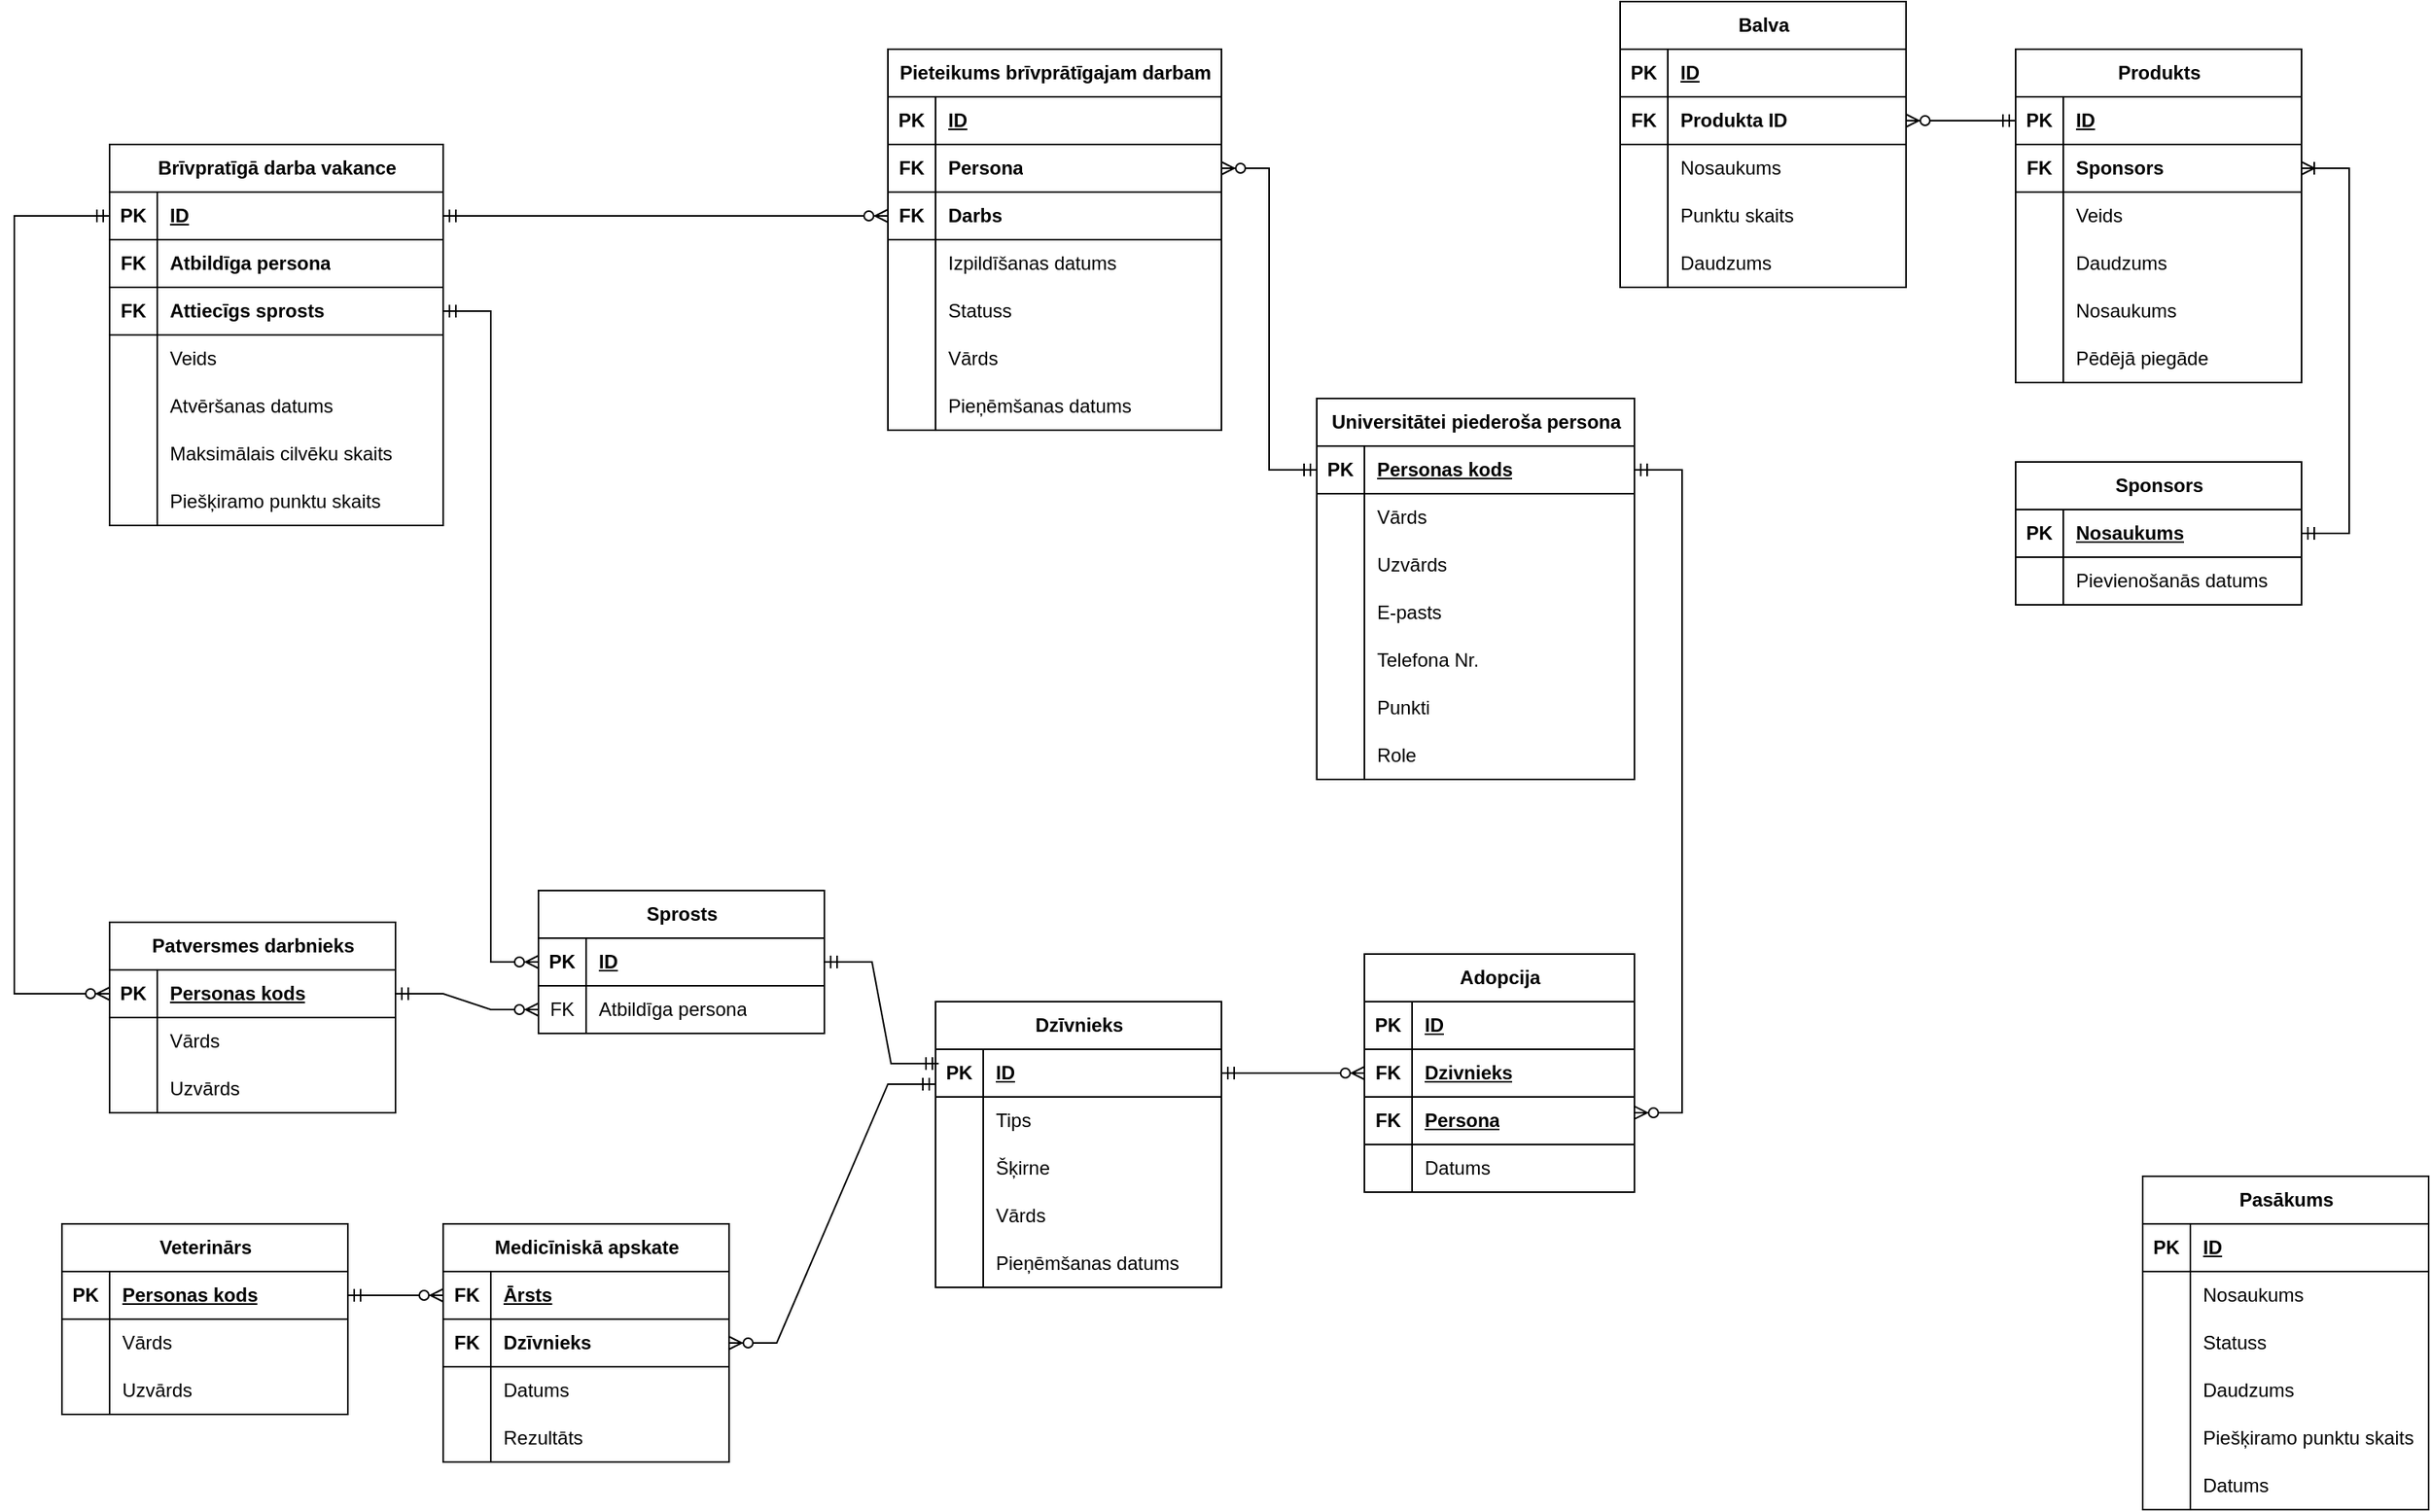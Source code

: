 <mxfile version="24.2.3" type="github">
  <diagram name="Page-1" id="AJbsbaskFUhs7oxrGESm">
    <mxGraphModel dx="2457" dy="955" grid="1" gridSize="10" guides="1" tooltips="1" connect="1" arrows="1" fold="1" page="1" pageScale="1" pageWidth="850" pageHeight="1100" math="0" shadow="0">
      <root>
        <mxCell id="0" />
        <mxCell id="1" parent="0" />
        <mxCell id="VZdFpwInUpa9Xdp0xTTS-14" value="Sponsors" style="shape=table;startSize=30;container=1;collapsible=1;childLayout=tableLayout;fixedRows=1;rowLines=0;fontStyle=1;align=center;resizeLast=1;html=1;" parent="1" vertex="1">
          <mxGeometry x="540" y="420" width="180" height="90" as="geometry" />
        </mxCell>
        <mxCell id="VZdFpwInUpa9Xdp0xTTS-15" value="" style="shape=tableRow;horizontal=0;startSize=0;swimlaneHead=0;swimlaneBody=0;fillColor=none;collapsible=0;dropTarget=0;points=[[0,0.5],[1,0.5]];portConstraint=eastwest;top=0;left=0;right=0;bottom=1;" parent="VZdFpwInUpa9Xdp0xTTS-14" vertex="1">
          <mxGeometry y="30" width="180" height="30" as="geometry" />
        </mxCell>
        <mxCell id="VZdFpwInUpa9Xdp0xTTS-16" value="PK" style="shape=partialRectangle;connectable=0;fillColor=none;top=0;left=0;bottom=0;right=0;fontStyle=1;overflow=hidden;whiteSpace=wrap;html=1;" parent="VZdFpwInUpa9Xdp0xTTS-15" vertex="1">
          <mxGeometry width="30" height="30" as="geometry">
            <mxRectangle width="30" height="30" as="alternateBounds" />
          </mxGeometry>
        </mxCell>
        <mxCell id="VZdFpwInUpa9Xdp0xTTS-17" value="Nosaukums" style="shape=partialRectangle;connectable=0;fillColor=none;top=0;left=0;bottom=0;right=0;align=left;spacingLeft=6;fontStyle=5;overflow=hidden;whiteSpace=wrap;html=1;" parent="VZdFpwInUpa9Xdp0xTTS-15" vertex="1">
          <mxGeometry x="30" width="150" height="30" as="geometry">
            <mxRectangle width="150" height="30" as="alternateBounds" />
          </mxGeometry>
        </mxCell>
        <mxCell id="VZdFpwInUpa9Xdp0xTTS-18" value="" style="shape=tableRow;horizontal=0;startSize=0;swimlaneHead=0;swimlaneBody=0;fillColor=none;collapsible=0;dropTarget=0;points=[[0,0.5],[1,0.5]];portConstraint=eastwest;top=0;left=0;right=0;bottom=0;" parent="VZdFpwInUpa9Xdp0xTTS-14" vertex="1">
          <mxGeometry y="60" width="180" height="30" as="geometry" />
        </mxCell>
        <mxCell id="VZdFpwInUpa9Xdp0xTTS-19" value="" style="shape=partialRectangle;connectable=0;fillColor=none;top=0;left=0;bottom=0;right=0;editable=1;overflow=hidden;whiteSpace=wrap;html=1;" parent="VZdFpwInUpa9Xdp0xTTS-18" vertex="1">
          <mxGeometry width="30" height="30" as="geometry">
            <mxRectangle width="30" height="30" as="alternateBounds" />
          </mxGeometry>
        </mxCell>
        <mxCell id="VZdFpwInUpa9Xdp0xTTS-20" value="Pievienošanās datums" style="shape=partialRectangle;connectable=0;fillColor=none;top=0;left=0;bottom=0;right=0;align=left;spacingLeft=6;overflow=hidden;whiteSpace=wrap;html=1;" parent="VZdFpwInUpa9Xdp0xTTS-18" vertex="1">
          <mxGeometry x="30" width="150" height="30" as="geometry">
            <mxRectangle width="150" height="30" as="alternateBounds" />
          </mxGeometry>
        </mxCell>
        <mxCell id="VZdFpwInUpa9Xdp0xTTS-28" value="Produkts" style="shape=table;startSize=30;container=1;collapsible=1;childLayout=tableLayout;fixedRows=1;rowLines=0;fontStyle=1;align=center;resizeLast=1;html=1;" parent="1" vertex="1">
          <mxGeometry x="540" y="160" width="180" height="210" as="geometry" />
        </mxCell>
        <mxCell id="VZdFpwInUpa9Xdp0xTTS-29" value="" style="shape=tableRow;horizontal=0;startSize=0;swimlaneHead=0;swimlaneBody=0;fillColor=none;collapsible=0;dropTarget=0;points=[[0,0.5],[1,0.5]];portConstraint=eastwest;top=0;left=0;right=0;bottom=1;" parent="VZdFpwInUpa9Xdp0xTTS-28" vertex="1">
          <mxGeometry y="30" width="180" height="30" as="geometry" />
        </mxCell>
        <mxCell id="VZdFpwInUpa9Xdp0xTTS-30" value="PK" style="shape=partialRectangle;connectable=0;fillColor=none;top=0;left=0;bottom=0;right=0;fontStyle=1;overflow=hidden;whiteSpace=wrap;html=1;" parent="VZdFpwInUpa9Xdp0xTTS-29" vertex="1">
          <mxGeometry width="30" height="30" as="geometry">
            <mxRectangle width="30" height="30" as="alternateBounds" />
          </mxGeometry>
        </mxCell>
        <mxCell id="VZdFpwInUpa9Xdp0xTTS-31" value="ID" style="shape=partialRectangle;connectable=0;fillColor=none;top=0;left=0;bottom=0;right=0;align=left;spacingLeft=6;fontStyle=5;overflow=hidden;whiteSpace=wrap;html=1;" parent="VZdFpwInUpa9Xdp0xTTS-29" vertex="1">
          <mxGeometry x="30" width="150" height="30" as="geometry">
            <mxRectangle width="150" height="30" as="alternateBounds" />
          </mxGeometry>
        </mxCell>
        <mxCell id="VZdFpwInUpa9Xdp0xTTS-54" value="" style="shape=tableRow;horizontal=0;startSize=0;swimlaneHead=0;swimlaneBody=0;fillColor=none;collapsible=0;dropTarget=0;points=[[0,0.5],[1,0.5]];portConstraint=eastwest;top=0;left=0;right=0;bottom=1;" parent="VZdFpwInUpa9Xdp0xTTS-28" vertex="1">
          <mxGeometry y="60" width="180" height="30" as="geometry" />
        </mxCell>
        <mxCell id="VZdFpwInUpa9Xdp0xTTS-55" value="FK" style="shape=partialRectangle;connectable=0;fillColor=none;top=0;left=0;bottom=0;right=0;fontStyle=1;overflow=hidden;whiteSpace=wrap;html=1;" parent="VZdFpwInUpa9Xdp0xTTS-54" vertex="1">
          <mxGeometry width="30" height="30" as="geometry">
            <mxRectangle width="30" height="30" as="alternateBounds" />
          </mxGeometry>
        </mxCell>
        <mxCell id="VZdFpwInUpa9Xdp0xTTS-56" value="Sponsors" style="shape=partialRectangle;connectable=0;fillColor=none;top=0;left=0;bottom=0;right=0;align=left;spacingLeft=6;fontStyle=1;overflow=hidden;whiteSpace=wrap;html=1;" parent="VZdFpwInUpa9Xdp0xTTS-54" vertex="1">
          <mxGeometry x="30" width="150" height="30" as="geometry">
            <mxRectangle width="150" height="30" as="alternateBounds" />
          </mxGeometry>
        </mxCell>
        <mxCell id="VZdFpwInUpa9Xdp0xTTS-32" value="" style="shape=tableRow;horizontal=0;startSize=0;swimlaneHead=0;swimlaneBody=0;fillColor=none;collapsible=0;dropTarget=0;points=[[0,0.5],[1,0.5]];portConstraint=eastwest;top=0;left=0;right=0;bottom=0;" parent="VZdFpwInUpa9Xdp0xTTS-28" vertex="1">
          <mxGeometry y="90" width="180" height="30" as="geometry" />
        </mxCell>
        <mxCell id="VZdFpwInUpa9Xdp0xTTS-33" value="" style="shape=partialRectangle;connectable=0;fillColor=none;top=0;left=0;bottom=0;right=0;editable=1;overflow=hidden;whiteSpace=wrap;html=1;" parent="VZdFpwInUpa9Xdp0xTTS-32" vertex="1">
          <mxGeometry width="30" height="30" as="geometry">
            <mxRectangle width="30" height="30" as="alternateBounds" />
          </mxGeometry>
        </mxCell>
        <mxCell id="VZdFpwInUpa9Xdp0xTTS-34" value="&lt;div&gt;Veids&lt;span style=&quot;white-space: pre;&quot;&gt;&#x9;&lt;/span&gt;&lt;/div&gt;" style="shape=partialRectangle;connectable=0;fillColor=none;top=0;left=0;bottom=0;right=0;align=left;spacingLeft=6;overflow=hidden;whiteSpace=wrap;html=1;" parent="VZdFpwInUpa9Xdp0xTTS-32" vertex="1">
          <mxGeometry x="30" width="150" height="30" as="geometry">
            <mxRectangle width="150" height="30" as="alternateBounds" />
          </mxGeometry>
        </mxCell>
        <mxCell id="VZdFpwInUpa9Xdp0xTTS-35" value="" style="shape=tableRow;horizontal=0;startSize=0;swimlaneHead=0;swimlaneBody=0;fillColor=none;collapsible=0;dropTarget=0;points=[[0,0.5],[1,0.5]];portConstraint=eastwest;top=0;left=0;right=0;bottom=0;" parent="VZdFpwInUpa9Xdp0xTTS-28" vertex="1">
          <mxGeometry y="120" width="180" height="30" as="geometry" />
        </mxCell>
        <mxCell id="VZdFpwInUpa9Xdp0xTTS-36" value="" style="shape=partialRectangle;connectable=0;fillColor=none;top=0;left=0;bottom=0;right=0;editable=1;overflow=hidden;whiteSpace=wrap;html=1;" parent="VZdFpwInUpa9Xdp0xTTS-35" vertex="1">
          <mxGeometry width="30" height="30" as="geometry">
            <mxRectangle width="30" height="30" as="alternateBounds" />
          </mxGeometry>
        </mxCell>
        <mxCell id="VZdFpwInUpa9Xdp0xTTS-37" value="Daudzums&lt;span style=&quot;white-space: pre;&quot;&gt;&#x9;&lt;/span&gt;" style="shape=partialRectangle;connectable=0;fillColor=none;top=0;left=0;bottom=0;right=0;align=left;spacingLeft=6;overflow=hidden;whiteSpace=wrap;html=1;" parent="VZdFpwInUpa9Xdp0xTTS-35" vertex="1">
          <mxGeometry x="30" width="150" height="30" as="geometry">
            <mxRectangle width="150" height="30" as="alternateBounds" />
          </mxGeometry>
        </mxCell>
        <mxCell id="VZdFpwInUpa9Xdp0xTTS-38" value="" style="shape=tableRow;horizontal=0;startSize=0;swimlaneHead=0;swimlaneBody=0;fillColor=none;collapsible=0;dropTarget=0;points=[[0,0.5],[1,0.5]];portConstraint=eastwest;top=0;left=0;right=0;bottom=0;" parent="VZdFpwInUpa9Xdp0xTTS-28" vertex="1">
          <mxGeometry y="150" width="180" height="30" as="geometry" />
        </mxCell>
        <mxCell id="VZdFpwInUpa9Xdp0xTTS-39" value="" style="shape=partialRectangle;connectable=0;fillColor=none;top=0;left=0;bottom=0;right=0;editable=1;overflow=hidden;whiteSpace=wrap;html=1;" parent="VZdFpwInUpa9Xdp0xTTS-38" vertex="1">
          <mxGeometry width="30" height="30" as="geometry">
            <mxRectangle width="30" height="30" as="alternateBounds" />
          </mxGeometry>
        </mxCell>
        <mxCell id="VZdFpwInUpa9Xdp0xTTS-40" value="Nosaukums" style="shape=partialRectangle;connectable=0;fillColor=none;top=0;left=0;bottom=0;right=0;align=left;spacingLeft=6;overflow=hidden;whiteSpace=wrap;html=1;" parent="VZdFpwInUpa9Xdp0xTTS-38" vertex="1">
          <mxGeometry x="30" width="150" height="30" as="geometry">
            <mxRectangle width="150" height="30" as="alternateBounds" />
          </mxGeometry>
        </mxCell>
        <mxCell id="VZdFpwInUpa9Xdp0xTTS-57" value="" style="shape=tableRow;horizontal=0;startSize=0;swimlaneHead=0;swimlaneBody=0;fillColor=none;collapsible=0;dropTarget=0;points=[[0,0.5],[1,0.5]];portConstraint=eastwest;top=0;left=0;right=0;bottom=0;" parent="VZdFpwInUpa9Xdp0xTTS-28" vertex="1">
          <mxGeometry y="180" width="180" height="30" as="geometry" />
        </mxCell>
        <mxCell id="VZdFpwInUpa9Xdp0xTTS-58" value="" style="shape=partialRectangle;connectable=0;fillColor=none;top=0;left=0;bottom=0;right=0;editable=1;overflow=hidden;whiteSpace=wrap;html=1;" parent="VZdFpwInUpa9Xdp0xTTS-57" vertex="1">
          <mxGeometry width="30" height="30" as="geometry">
            <mxRectangle width="30" height="30" as="alternateBounds" />
          </mxGeometry>
        </mxCell>
        <mxCell id="VZdFpwInUpa9Xdp0xTTS-59" value="Pēdējā piegāde" style="shape=partialRectangle;connectable=0;fillColor=none;top=0;left=0;bottom=0;right=0;align=left;spacingLeft=6;overflow=hidden;whiteSpace=wrap;html=1;" parent="VZdFpwInUpa9Xdp0xTTS-57" vertex="1">
          <mxGeometry x="30" width="150" height="30" as="geometry">
            <mxRectangle width="150" height="30" as="alternateBounds" />
          </mxGeometry>
        </mxCell>
        <mxCell id="VZdFpwInUpa9Xdp0xTTS-60" value="Balva" style="shape=table;startSize=30;container=1;collapsible=1;childLayout=tableLayout;fixedRows=1;rowLines=0;fontStyle=1;align=center;resizeLast=1;html=1;" parent="1" vertex="1">
          <mxGeometry x="291" y="130" width="180" height="180" as="geometry">
            <mxRectangle x="270" y="120" width="70" height="30" as="alternateBounds" />
          </mxGeometry>
        </mxCell>
        <mxCell id="VZdFpwInUpa9Xdp0xTTS-61" value="" style="shape=tableRow;horizontal=0;startSize=0;swimlaneHead=0;swimlaneBody=0;fillColor=none;collapsible=0;dropTarget=0;points=[[0,0.5],[1,0.5]];portConstraint=eastwest;top=0;left=0;right=0;bottom=1;" parent="VZdFpwInUpa9Xdp0xTTS-60" vertex="1">
          <mxGeometry y="30" width="180" height="30" as="geometry" />
        </mxCell>
        <mxCell id="VZdFpwInUpa9Xdp0xTTS-62" value="PK" style="shape=partialRectangle;connectable=0;fillColor=none;top=0;left=0;bottom=0;right=0;fontStyle=1;overflow=hidden;whiteSpace=wrap;html=1;" parent="VZdFpwInUpa9Xdp0xTTS-61" vertex="1">
          <mxGeometry width="30" height="30" as="geometry">
            <mxRectangle width="30" height="30" as="alternateBounds" />
          </mxGeometry>
        </mxCell>
        <mxCell id="VZdFpwInUpa9Xdp0xTTS-63" value="ID" style="shape=partialRectangle;connectable=0;fillColor=none;top=0;left=0;bottom=0;right=0;align=left;spacingLeft=6;fontStyle=5;overflow=hidden;whiteSpace=wrap;html=1;" parent="VZdFpwInUpa9Xdp0xTTS-61" vertex="1">
          <mxGeometry x="30" width="150" height="30" as="geometry">
            <mxRectangle width="150" height="30" as="alternateBounds" />
          </mxGeometry>
        </mxCell>
        <mxCell id="VZdFpwInUpa9Xdp0xTTS-76" value="" style="shape=tableRow;horizontal=0;startSize=0;swimlaneHead=0;swimlaneBody=0;fillColor=none;collapsible=0;dropTarget=0;points=[[0,0.5],[1,0.5]];portConstraint=eastwest;top=0;left=0;right=0;bottom=1;" parent="VZdFpwInUpa9Xdp0xTTS-60" vertex="1">
          <mxGeometry y="60" width="180" height="30" as="geometry" />
        </mxCell>
        <mxCell id="VZdFpwInUpa9Xdp0xTTS-77" value="FK" style="shape=partialRectangle;connectable=0;fillColor=none;top=0;left=0;bottom=0;right=0;fontStyle=1;overflow=hidden;whiteSpace=wrap;html=1;" parent="VZdFpwInUpa9Xdp0xTTS-76" vertex="1">
          <mxGeometry width="30" height="30" as="geometry">
            <mxRectangle width="30" height="30" as="alternateBounds" />
          </mxGeometry>
        </mxCell>
        <mxCell id="VZdFpwInUpa9Xdp0xTTS-78" value="Produkta ID" style="shape=partialRectangle;connectable=0;fillColor=none;top=0;left=0;bottom=0;right=0;align=left;spacingLeft=6;fontStyle=1;overflow=hidden;whiteSpace=wrap;html=1;" parent="VZdFpwInUpa9Xdp0xTTS-76" vertex="1">
          <mxGeometry x="30" width="150" height="30" as="geometry">
            <mxRectangle width="150" height="30" as="alternateBounds" />
          </mxGeometry>
        </mxCell>
        <mxCell id="VZdFpwInUpa9Xdp0xTTS-64" value="" style="shape=tableRow;horizontal=0;startSize=0;swimlaneHead=0;swimlaneBody=0;fillColor=none;collapsible=0;dropTarget=0;points=[[0,0.5],[1,0.5]];portConstraint=eastwest;top=0;left=0;right=0;bottom=0;" parent="VZdFpwInUpa9Xdp0xTTS-60" vertex="1">
          <mxGeometry y="90" width="180" height="30" as="geometry" />
        </mxCell>
        <mxCell id="VZdFpwInUpa9Xdp0xTTS-65" value="" style="shape=partialRectangle;connectable=0;fillColor=none;top=0;left=0;bottom=0;right=0;editable=1;overflow=hidden;whiteSpace=wrap;html=1;" parent="VZdFpwInUpa9Xdp0xTTS-64" vertex="1">
          <mxGeometry width="30" height="30" as="geometry">
            <mxRectangle width="30" height="30" as="alternateBounds" />
          </mxGeometry>
        </mxCell>
        <mxCell id="VZdFpwInUpa9Xdp0xTTS-66" value="Nosaukums" style="shape=partialRectangle;connectable=0;fillColor=none;top=0;left=0;bottom=0;right=0;align=left;spacingLeft=6;overflow=hidden;whiteSpace=wrap;html=1;" parent="VZdFpwInUpa9Xdp0xTTS-64" vertex="1">
          <mxGeometry x="30" width="150" height="30" as="geometry">
            <mxRectangle width="150" height="30" as="alternateBounds" />
          </mxGeometry>
        </mxCell>
        <mxCell id="VZdFpwInUpa9Xdp0xTTS-67" value="" style="shape=tableRow;horizontal=0;startSize=0;swimlaneHead=0;swimlaneBody=0;fillColor=none;collapsible=0;dropTarget=0;points=[[0,0.5],[1,0.5]];portConstraint=eastwest;top=0;left=0;right=0;bottom=0;" parent="VZdFpwInUpa9Xdp0xTTS-60" vertex="1">
          <mxGeometry y="120" width="180" height="30" as="geometry" />
        </mxCell>
        <mxCell id="VZdFpwInUpa9Xdp0xTTS-68" value="" style="shape=partialRectangle;connectable=0;fillColor=none;top=0;left=0;bottom=0;right=0;editable=1;overflow=hidden;whiteSpace=wrap;html=1;" parent="VZdFpwInUpa9Xdp0xTTS-67" vertex="1">
          <mxGeometry width="30" height="30" as="geometry">
            <mxRectangle width="30" height="30" as="alternateBounds" />
          </mxGeometry>
        </mxCell>
        <mxCell id="VZdFpwInUpa9Xdp0xTTS-69" value="Punktu skaits" style="shape=partialRectangle;connectable=0;fillColor=none;top=0;left=0;bottom=0;right=0;align=left;spacingLeft=6;overflow=hidden;whiteSpace=wrap;html=1;" parent="VZdFpwInUpa9Xdp0xTTS-67" vertex="1">
          <mxGeometry x="30" width="150" height="30" as="geometry">
            <mxRectangle width="150" height="30" as="alternateBounds" />
          </mxGeometry>
        </mxCell>
        <mxCell id="VZdFpwInUpa9Xdp0xTTS-70" value="" style="shape=tableRow;horizontal=0;startSize=0;swimlaneHead=0;swimlaneBody=0;fillColor=none;collapsible=0;dropTarget=0;points=[[0,0.5],[1,0.5]];portConstraint=eastwest;top=0;left=0;right=0;bottom=0;" parent="VZdFpwInUpa9Xdp0xTTS-60" vertex="1">
          <mxGeometry y="150" width="180" height="30" as="geometry" />
        </mxCell>
        <mxCell id="VZdFpwInUpa9Xdp0xTTS-71" value="" style="shape=partialRectangle;connectable=0;fillColor=none;top=0;left=0;bottom=0;right=0;editable=1;overflow=hidden;whiteSpace=wrap;html=1;" parent="VZdFpwInUpa9Xdp0xTTS-70" vertex="1">
          <mxGeometry width="30" height="30" as="geometry">
            <mxRectangle width="30" height="30" as="alternateBounds" />
          </mxGeometry>
        </mxCell>
        <mxCell id="VZdFpwInUpa9Xdp0xTTS-72" value="Daudzums" style="shape=partialRectangle;connectable=0;fillColor=none;top=0;left=0;bottom=0;right=0;align=left;spacingLeft=6;overflow=hidden;whiteSpace=wrap;html=1;" parent="VZdFpwInUpa9Xdp0xTTS-70" vertex="1">
          <mxGeometry x="30" width="150" height="30" as="geometry">
            <mxRectangle width="150" height="30" as="alternateBounds" />
          </mxGeometry>
        </mxCell>
        <mxCell id="VZdFpwInUpa9Xdp0xTTS-79" value="Veterinārs" style="shape=table;startSize=30;container=1;collapsible=1;childLayout=tableLayout;fixedRows=1;rowLines=0;fontStyle=1;align=center;resizeLast=1;html=1;" parent="1" vertex="1">
          <mxGeometry x="-690" y="900" width="180" height="120" as="geometry" />
        </mxCell>
        <mxCell id="VZdFpwInUpa9Xdp0xTTS-80" value="" style="shape=tableRow;horizontal=0;startSize=0;swimlaneHead=0;swimlaneBody=0;fillColor=none;collapsible=0;dropTarget=0;points=[[0,0.5],[1,0.5]];portConstraint=eastwest;top=0;left=0;right=0;bottom=1;" parent="VZdFpwInUpa9Xdp0xTTS-79" vertex="1">
          <mxGeometry y="30" width="180" height="30" as="geometry" />
        </mxCell>
        <mxCell id="VZdFpwInUpa9Xdp0xTTS-81" value="PK" style="shape=partialRectangle;connectable=0;fillColor=none;top=0;left=0;bottom=0;right=0;fontStyle=1;overflow=hidden;whiteSpace=wrap;html=1;" parent="VZdFpwInUpa9Xdp0xTTS-80" vertex="1">
          <mxGeometry width="30" height="30" as="geometry">
            <mxRectangle width="30" height="30" as="alternateBounds" />
          </mxGeometry>
        </mxCell>
        <mxCell id="VZdFpwInUpa9Xdp0xTTS-82" value="Personas kods" style="shape=partialRectangle;connectable=0;fillColor=none;top=0;left=0;bottom=0;right=0;align=left;spacingLeft=6;fontStyle=5;overflow=hidden;whiteSpace=wrap;html=1;" parent="VZdFpwInUpa9Xdp0xTTS-80" vertex="1">
          <mxGeometry x="30" width="150" height="30" as="geometry">
            <mxRectangle width="150" height="30" as="alternateBounds" />
          </mxGeometry>
        </mxCell>
        <mxCell id="VZdFpwInUpa9Xdp0xTTS-83" value="" style="shape=tableRow;horizontal=0;startSize=0;swimlaneHead=0;swimlaneBody=0;fillColor=none;collapsible=0;dropTarget=0;points=[[0,0.5],[1,0.5]];portConstraint=eastwest;top=0;left=0;right=0;bottom=0;" parent="VZdFpwInUpa9Xdp0xTTS-79" vertex="1">
          <mxGeometry y="60" width="180" height="30" as="geometry" />
        </mxCell>
        <mxCell id="VZdFpwInUpa9Xdp0xTTS-84" value="" style="shape=partialRectangle;connectable=0;fillColor=none;top=0;left=0;bottom=0;right=0;editable=1;overflow=hidden;whiteSpace=wrap;html=1;" parent="VZdFpwInUpa9Xdp0xTTS-83" vertex="1">
          <mxGeometry width="30" height="30" as="geometry">
            <mxRectangle width="30" height="30" as="alternateBounds" />
          </mxGeometry>
        </mxCell>
        <mxCell id="VZdFpwInUpa9Xdp0xTTS-85" value="Vārds&lt;span style=&quot;white-space: pre;&quot;&gt;&#x9;&lt;/span&gt;" style="shape=partialRectangle;connectable=0;fillColor=none;top=0;left=0;bottom=0;right=0;align=left;spacingLeft=6;overflow=hidden;whiteSpace=wrap;html=1;" parent="VZdFpwInUpa9Xdp0xTTS-83" vertex="1">
          <mxGeometry x="30" width="150" height="30" as="geometry">
            <mxRectangle width="150" height="30" as="alternateBounds" />
          </mxGeometry>
        </mxCell>
        <mxCell id="VZdFpwInUpa9Xdp0xTTS-86" value="" style="shape=tableRow;horizontal=0;startSize=0;swimlaneHead=0;swimlaneBody=0;fillColor=none;collapsible=0;dropTarget=0;points=[[0,0.5],[1,0.5]];portConstraint=eastwest;top=0;left=0;right=0;bottom=0;" parent="VZdFpwInUpa9Xdp0xTTS-79" vertex="1">
          <mxGeometry y="90" width="180" height="30" as="geometry" />
        </mxCell>
        <mxCell id="VZdFpwInUpa9Xdp0xTTS-87" value="" style="shape=partialRectangle;connectable=0;fillColor=none;top=0;left=0;bottom=0;right=0;editable=1;overflow=hidden;whiteSpace=wrap;html=1;" parent="VZdFpwInUpa9Xdp0xTTS-86" vertex="1">
          <mxGeometry width="30" height="30" as="geometry">
            <mxRectangle width="30" height="30" as="alternateBounds" />
          </mxGeometry>
        </mxCell>
        <mxCell id="VZdFpwInUpa9Xdp0xTTS-88" value="Uzvārds" style="shape=partialRectangle;connectable=0;fillColor=none;top=0;left=0;bottom=0;right=0;align=left;spacingLeft=6;overflow=hidden;whiteSpace=wrap;html=1;" parent="VZdFpwInUpa9Xdp0xTTS-86" vertex="1">
          <mxGeometry x="30" width="150" height="30" as="geometry">
            <mxRectangle width="150" height="30" as="alternateBounds" />
          </mxGeometry>
        </mxCell>
        <mxCell id="VZdFpwInUpa9Xdp0xTTS-92" value="Medicīniskā apskate" style="shape=table;startSize=30;container=1;collapsible=1;childLayout=tableLayout;fixedRows=1;rowLines=0;fontStyle=1;align=center;resizeLast=1;html=1;" parent="1" vertex="1">
          <mxGeometry x="-450" y="900" width="180" height="150" as="geometry" />
        </mxCell>
        <mxCell id="VZdFpwInUpa9Xdp0xTTS-105" value="" style="shape=tableRow;horizontal=0;startSize=0;swimlaneHead=0;swimlaneBody=0;fillColor=none;collapsible=0;dropTarget=0;points=[[0,0.5],[1,0.5]];portConstraint=eastwest;top=0;left=0;right=0;bottom=1;" parent="VZdFpwInUpa9Xdp0xTTS-92" vertex="1">
          <mxGeometry y="30" width="180" height="30" as="geometry" />
        </mxCell>
        <mxCell id="VZdFpwInUpa9Xdp0xTTS-106" value="FK" style="shape=partialRectangle;connectable=0;fillColor=none;top=0;left=0;bottom=0;right=0;fontStyle=1;overflow=hidden;whiteSpace=wrap;html=1;" parent="VZdFpwInUpa9Xdp0xTTS-105" vertex="1">
          <mxGeometry width="30" height="30" as="geometry">
            <mxRectangle width="30" height="30" as="alternateBounds" />
          </mxGeometry>
        </mxCell>
        <mxCell id="VZdFpwInUpa9Xdp0xTTS-107" value="Ārsts" style="shape=partialRectangle;connectable=0;fillColor=none;top=0;left=0;bottom=0;right=0;align=left;spacingLeft=6;fontStyle=5;overflow=hidden;whiteSpace=wrap;html=1;" parent="VZdFpwInUpa9Xdp0xTTS-105" vertex="1">
          <mxGeometry x="30" width="150" height="30" as="geometry">
            <mxRectangle width="150" height="30" as="alternateBounds" />
          </mxGeometry>
        </mxCell>
        <mxCell id="VZdFpwInUpa9Xdp0xTTS-93" value="" style="shape=tableRow;horizontal=0;startSize=0;swimlaneHead=0;swimlaneBody=0;fillColor=none;collapsible=0;dropTarget=0;points=[[0,0.5],[1,0.5]];portConstraint=eastwest;top=0;left=0;right=0;bottom=1;" parent="VZdFpwInUpa9Xdp0xTTS-92" vertex="1">
          <mxGeometry y="60" width="180" height="30" as="geometry" />
        </mxCell>
        <mxCell id="VZdFpwInUpa9Xdp0xTTS-94" value="FK" style="shape=partialRectangle;connectable=0;fillColor=none;top=0;left=0;bottom=0;right=0;fontStyle=1;overflow=hidden;whiteSpace=wrap;html=1;" parent="VZdFpwInUpa9Xdp0xTTS-93" vertex="1">
          <mxGeometry width="30" height="30" as="geometry">
            <mxRectangle width="30" height="30" as="alternateBounds" />
          </mxGeometry>
        </mxCell>
        <mxCell id="VZdFpwInUpa9Xdp0xTTS-95" value="Dzīvnieks" style="shape=partialRectangle;connectable=0;fillColor=none;top=0;left=0;bottom=0;right=0;align=left;spacingLeft=6;fontStyle=1;overflow=hidden;whiteSpace=wrap;html=1;" parent="VZdFpwInUpa9Xdp0xTTS-93" vertex="1">
          <mxGeometry x="30" width="150" height="30" as="geometry">
            <mxRectangle width="150" height="30" as="alternateBounds" />
          </mxGeometry>
        </mxCell>
        <mxCell id="VZdFpwInUpa9Xdp0xTTS-96" value="" style="shape=tableRow;horizontal=0;startSize=0;swimlaneHead=0;swimlaneBody=0;fillColor=none;collapsible=0;dropTarget=0;points=[[0,0.5],[1,0.5]];portConstraint=eastwest;top=0;left=0;right=0;bottom=0;" parent="VZdFpwInUpa9Xdp0xTTS-92" vertex="1">
          <mxGeometry y="90" width="180" height="30" as="geometry" />
        </mxCell>
        <mxCell id="VZdFpwInUpa9Xdp0xTTS-97" value="" style="shape=partialRectangle;connectable=0;fillColor=none;top=0;left=0;bottom=0;right=0;editable=1;overflow=hidden;whiteSpace=wrap;html=1;" parent="VZdFpwInUpa9Xdp0xTTS-96" vertex="1">
          <mxGeometry width="30" height="30" as="geometry">
            <mxRectangle width="30" height="30" as="alternateBounds" />
          </mxGeometry>
        </mxCell>
        <mxCell id="VZdFpwInUpa9Xdp0xTTS-98" value="Datums&lt;span style=&quot;white-space: pre;&quot;&gt;&#x9;&lt;/span&gt;" style="shape=partialRectangle;connectable=0;fillColor=none;top=0;left=0;bottom=0;right=0;align=left;spacingLeft=6;overflow=hidden;whiteSpace=wrap;html=1;" parent="VZdFpwInUpa9Xdp0xTTS-96" vertex="1">
          <mxGeometry x="30" width="150" height="30" as="geometry">
            <mxRectangle width="150" height="30" as="alternateBounds" />
          </mxGeometry>
        </mxCell>
        <mxCell id="VZdFpwInUpa9Xdp0xTTS-99" value="" style="shape=tableRow;horizontal=0;startSize=0;swimlaneHead=0;swimlaneBody=0;fillColor=none;collapsible=0;dropTarget=0;points=[[0,0.5],[1,0.5]];portConstraint=eastwest;top=0;left=0;right=0;bottom=0;" parent="VZdFpwInUpa9Xdp0xTTS-92" vertex="1">
          <mxGeometry y="120" width="180" height="30" as="geometry" />
        </mxCell>
        <mxCell id="VZdFpwInUpa9Xdp0xTTS-100" value="" style="shape=partialRectangle;connectable=0;fillColor=none;top=0;left=0;bottom=0;right=0;editable=1;overflow=hidden;whiteSpace=wrap;html=1;" parent="VZdFpwInUpa9Xdp0xTTS-99" vertex="1">
          <mxGeometry width="30" height="30" as="geometry">
            <mxRectangle width="30" height="30" as="alternateBounds" />
          </mxGeometry>
        </mxCell>
        <mxCell id="VZdFpwInUpa9Xdp0xTTS-101" value="Rezultāts" style="shape=partialRectangle;connectable=0;fillColor=none;top=0;left=0;bottom=0;right=0;align=left;spacingLeft=6;overflow=hidden;whiteSpace=wrap;html=1;" parent="VZdFpwInUpa9Xdp0xTTS-99" vertex="1">
          <mxGeometry x="30" width="150" height="30" as="geometry">
            <mxRectangle width="150" height="30" as="alternateBounds" />
          </mxGeometry>
        </mxCell>
        <mxCell id="VZdFpwInUpa9Xdp0xTTS-108" value="Dzīvnieks" style="shape=table;startSize=30;container=1;collapsible=1;childLayout=tableLayout;fixedRows=1;rowLines=0;fontStyle=1;align=center;resizeLast=1;html=1;" parent="1" vertex="1">
          <mxGeometry x="-140" y="760" width="180" height="180" as="geometry" />
        </mxCell>
        <mxCell id="VZdFpwInUpa9Xdp0xTTS-109" value="" style="shape=tableRow;horizontal=0;startSize=0;swimlaneHead=0;swimlaneBody=0;fillColor=none;collapsible=0;dropTarget=0;points=[[0,0.5],[1,0.5]];portConstraint=eastwest;top=0;left=0;right=0;bottom=1;" parent="VZdFpwInUpa9Xdp0xTTS-108" vertex="1">
          <mxGeometry y="30" width="180" height="30" as="geometry" />
        </mxCell>
        <mxCell id="VZdFpwInUpa9Xdp0xTTS-110" value="PK" style="shape=partialRectangle;connectable=0;fillColor=none;top=0;left=0;bottom=0;right=0;fontStyle=1;overflow=hidden;whiteSpace=wrap;html=1;" parent="VZdFpwInUpa9Xdp0xTTS-109" vertex="1">
          <mxGeometry width="30" height="30" as="geometry">
            <mxRectangle width="30" height="30" as="alternateBounds" />
          </mxGeometry>
        </mxCell>
        <mxCell id="VZdFpwInUpa9Xdp0xTTS-111" value="ID" style="shape=partialRectangle;connectable=0;fillColor=none;top=0;left=0;bottom=0;right=0;align=left;spacingLeft=6;fontStyle=5;overflow=hidden;whiteSpace=wrap;html=1;" parent="VZdFpwInUpa9Xdp0xTTS-109" vertex="1">
          <mxGeometry x="30" width="150" height="30" as="geometry">
            <mxRectangle width="150" height="30" as="alternateBounds" />
          </mxGeometry>
        </mxCell>
        <mxCell id="VZdFpwInUpa9Xdp0xTTS-112" value="" style="shape=tableRow;horizontal=0;startSize=0;swimlaneHead=0;swimlaneBody=0;fillColor=none;collapsible=0;dropTarget=0;points=[[0,0.5],[1,0.5]];portConstraint=eastwest;top=0;left=0;right=0;bottom=0;" parent="VZdFpwInUpa9Xdp0xTTS-108" vertex="1">
          <mxGeometry y="60" width="180" height="30" as="geometry" />
        </mxCell>
        <mxCell id="VZdFpwInUpa9Xdp0xTTS-113" value="" style="shape=partialRectangle;connectable=0;fillColor=none;top=0;left=0;bottom=0;right=0;editable=1;overflow=hidden;whiteSpace=wrap;html=1;" parent="VZdFpwInUpa9Xdp0xTTS-112" vertex="1">
          <mxGeometry width="30" height="30" as="geometry">
            <mxRectangle width="30" height="30" as="alternateBounds" />
          </mxGeometry>
        </mxCell>
        <mxCell id="VZdFpwInUpa9Xdp0xTTS-114" value="Tips" style="shape=partialRectangle;connectable=0;fillColor=none;top=0;left=0;bottom=0;right=0;align=left;spacingLeft=6;overflow=hidden;whiteSpace=wrap;html=1;" parent="VZdFpwInUpa9Xdp0xTTS-112" vertex="1">
          <mxGeometry x="30" width="150" height="30" as="geometry">
            <mxRectangle width="150" height="30" as="alternateBounds" />
          </mxGeometry>
        </mxCell>
        <mxCell id="VZdFpwInUpa9Xdp0xTTS-115" value="" style="shape=tableRow;horizontal=0;startSize=0;swimlaneHead=0;swimlaneBody=0;fillColor=none;collapsible=0;dropTarget=0;points=[[0,0.5],[1,0.5]];portConstraint=eastwest;top=0;left=0;right=0;bottom=0;" parent="VZdFpwInUpa9Xdp0xTTS-108" vertex="1">
          <mxGeometry y="90" width="180" height="30" as="geometry" />
        </mxCell>
        <mxCell id="VZdFpwInUpa9Xdp0xTTS-116" value="" style="shape=partialRectangle;connectable=0;fillColor=none;top=0;left=0;bottom=0;right=0;editable=1;overflow=hidden;whiteSpace=wrap;html=1;" parent="VZdFpwInUpa9Xdp0xTTS-115" vertex="1">
          <mxGeometry width="30" height="30" as="geometry">
            <mxRectangle width="30" height="30" as="alternateBounds" />
          </mxGeometry>
        </mxCell>
        <mxCell id="VZdFpwInUpa9Xdp0xTTS-117" value="Šķirne" style="shape=partialRectangle;connectable=0;fillColor=none;top=0;left=0;bottom=0;right=0;align=left;spacingLeft=6;overflow=hidden;whiteSpace=wrap;html=1;" parent="VZdFpwInUpa9Xdp0xTTS-115" vertex="1">
          <mxGeometry x="30" width="150" height="30" as="geometry">
            <mxRectangle width="150" height="30" as="alternateBounds" />
          </mxGeometry>
        </mxCell>
        <mxCell id="VZdFpwInUpa9Xdp0xTTS-118" value="" style="shape=tableRow;horizontal=0;startSize=0;swimlaneHead=0;swimlaneBody=0;fillColor=none;collapsible=0;dropTarget=0;points=[[0,0.5],[1,0.5]];portConstraint=eastwest;top=0;left=0;right=0;bottom=0;" parent="VZdFpwInUpa9Xdp0xTTS-108" vertex="1">
          <mxGeometry y="120" width="180" height="30" as="geometry" />
        </mxCell>
        <mxCell id="VZdFpwInUpa9Xdp0xTTS-119" value="" style="shape=partialRectangle;connectable=0;fillColor=none;top=0;left=0;bottom=0;right=0;editable=1;overflow=hidden;whiteSpace=wrap;html=1;" parent="VZdFpwInUpa9Xdp0xTTS-118" vertex="1">
          <mxGeometry width="30" height="30" as="geometry">
            <mxRectangle width="30" height="30" as="alternateBounds" />
          </mxGeometry>
        </mxCell>
        <mxCell id="VZdFpwInUpa9Xdp0xTTS-120" value="Vārds" style="shape=partialRectangle;connectable=0;fillColor=none;top=0;left=0;bottom=0;right=0;align=left;spacingLeft=6;overflow=hidden;whiteSpace=wrap;html=1;" parent="VZdFpwInUpa9Xdp0xTTS-118" vertex="1">
          <mxGeometry x="30" width="150" height="30" as="geometry">
            <mxRectangle width="150" height="30" as="alternateBounds" />
          </mxGeometry>
        </mxCell>
        <mxCell id="VZdFpwInUpa9Xdp0xTTS-134" value="" style="shape=tableRow;horizontal=0;startSize=0;swimlaneHead=0;swimlaneBody=0;fillColor=none;collapsible=0;dropTarget=0;points=[[0,0.5],[1,0.5]];portConstraint=eastwest;top=0;left=0;right=0;bottom=0;" parent="VZdFpwInUpa9Xdp0xTTS-108" vertex="1">
          <mxGeometry y="150" width="180" height="30" as="geometry" />
        </mxCell>
        <mxCell id="VZdFpwInUpa9Xdp0xTTS-135" value="" style="shape=partialRectangle;connectable=0;fillColor=none;top=0;left=0;bottom=0;right=0;editable=1;overflow=hidden;whiteSpace=wrap;html=1;" parent="VZdFpwInUpa9Xdp0xTTS-134" vertex="1">
          <mxGeometry width="30" height="30" as="geometry">
            <mxRectangle width="30" height="30" as="alternateBounds" />
          </mxGeometry>
        </mxCell>
        <mxCell id="VZdFpwInUpa9Xdp0xTTS-136" value="Pieņēmšanas datums" style="shape=partialRectangle;connectable=0;fillColor=none;top=0;left=0;bottom=0;right=0;align=left;spacingLeft=6;overflow=hidden;whiteSpace=wrap;html=1;" parent="VZdFpwInUpa9Xdp0xTTS-134" vertex="1">
          <mxGeometry x="30" width="150" height="30" as="geometry">
            <mxRectangle width="150" height="30" as="alternateBounds" />
          </mxGeometry>
        </mxCell>
        <mxCell id="_LTMeROBw__TW0XlOpEK-7" value="Adopcija" style="shape=table;startSize=30;container=1;collapsible=1;childLayout=tableLayout;fixedRows=1;rowLines=0;fontStyle=1;align=center;resizeLast=1;html=1;" parent="1" vertex="1">
          <mxGeometry x="130" y="730" width="170" height="150" as="geometry" />
        </mxCell>
        <mxCell id="_LTMeROBw__TW0XlOpEK-8" value="" style="shape=tableRow;horizontal=0;startSize=0;swimlaneHead=0;swimlaneBody=0;fillColor=none;collapsible=0;dropTarget=0;points=[[0,0.5],[1,0.5]];portConstraint=eastwest;top=0;left=0;right=0;bottom=1;" parent="_LTMeROBw__TW0XlOpEK-7" vertex="1">
          <mxGeometry y="30" width="170" height="30" as="geometry" />
        </mxCell>
        <mxCell id="_LTMeROBw__TW0XlOpEK-9" value="PK" style="shape=partialRectangle;connectable=0;fillColor=none;top=0;left=0;bottom=0;right=0;fontStyle=1;overflow=hidden;whiteSpace=wrap;html=1;" parent="_LTMeROBw__TW0XlOpEK-8" vertex="1">
          <mxGeometry width="30" height="30" as="geometry">
            <mxRectangle width="30" height="30" as="alternateBounds" />
          </mxGeometry>
        </mxCell>
        <mxCell id="_LTMeROBw__TW0XlOpEK-10" value="ID" style="shape=partialRectangle;connectable=0;fillColor=none;top=0;left=0;bottom=0;right=0;align=left;spacingLeft=6;fontStyle=5;overflow=hidden;whiteSpace=wrap;html=1;" parent="_LTMeROBw__TW0XlOpEK-8" vertex="1">
          <mxGeometry x="30" width="140" height="30" as="geometry">
            <mxRectangle width="140" height="30" as="alternateBounds" />
          </mxGeometry>
        </mxCell>
        <mxCell id="_LTMeROBw__TW0XlOpEK-20" value="" style="shape=tableRow;horizontal=0;startSize=0;swimlaneHead=0;swimlaneBody=0;fillColor=none;collapsible=0;dropTarget=0;points=[[0,0.5],[1,0.5]];portConstraint=eastwest;top=0;left=0;right=0;bottom=1;" parent="_LTMeROBw__TW0XlOpEK-7" vertex="1">
          <mxGeometry y="60" width="170" height="30" as="geometry" />
        </mxCell>
        <mxCell id="_LTMeROBw__TW0XlOpEK-21" value="FK" style="shape=partialRectangle;connectable=0;fillColor=none;top=0;left=0;bottom=0;right=0;fontStyle=1;overflow=hidden;whiteSpace=wrap;html=1;" parent="_LTMeROBw__TW0XlOpEK-20" vertex="1">
          <mxGeometry width="30" height="30" as="geometry">
            <mxRectangle width="30" height="30" as="alternateBounds" />
          </mxGeometry>
        </mxCell>
        <mxCell id="_LTMeROBw__TW0XlOpEK-22" value="Dzivnieks" style="shape=partialRectangle;connectable=0;fillColor=none;top=0;left=0;bottom=0;right=0;align=left;spacingLeft=6;fontStyle=5;overflow=hidden;whiteSpace=wrap;html=1;" parent="_LTMeROBw__TW0XlOpEK-20" vertex="1">
          <mxGeometry x="30" width="140" height="30" as="geometry">
            <mxRectangle width="140" height="30" as="alternateBounds" />
          </mxGeometry>
        </mxCell>
        <mxCell id="_LTMeROBw__TW0XlOpEK-23" value="" style="shape=tableRow;horizontal=0;startSize=0;swimlaneHead=0;swimlaneBody=0;fillColor=none;collapsible=0;dropTarget=0;points=[[0,0.5],[1,0.5]];portConstraint=eastwest;top=0;left=0;right=0;bottom=1;" parent="_LTMeROBw__TW0XlOpEK-7" vertex="1">
          <mxGeometry y="90" width="170" height="30" as="geometry" />
        </mxCell>
        <mxCell id="_LTMeROBw__TW0XlOpEK-24" value="FK" style="shape=partialRectangle;connectable=0;fillColor=none;top=0;left=0;bottom=0;right=0;fontStyle=1;overflow=hidden;whiteSpace=wrap;html=1;" parent="_LTMeROBw__TW0XlOpEK-23" vertex="1">
          <mxGeometry width="30" height="30" as="geometry">
            <mxRectangle width="30" height="30" as="alternateBounds" />
          </mxGeometry>
        </mxCell>
        <mxCell id="_LTMeROBw__TW0XlOpEK-25" value="Persona" style="shape=partialRectangle;connectable=0;fillColor=none;top=0;left=0;bottom=0;right=0;align=left;spacingLeft=6;fontStyle=5;overflow=hidden;whiteSpace=wrap;html=1;" parent="_LTMeROBw__TW0XlOpEK-23" vertex="1">
          <mxGeometry x="30" width="140" height="30" as="geometry">
            <mxRectangle width="140" height="30" as="alternateBounds" />
          </mxGeometry>
        </mxCell>
        <mxCell id="_LTMeROBw__TW0XlOpEK-11" value="" style="shape=tableRow;horizontal=0;startSize=0;swimlaneHead=0;swimlaneBody=0;fillColor=none;collapsible=0;dropTarget=0;points=[[0,0.5],[1,0.5]];portConstraint=eastwest;top=0;left=0;right=0;bottom=0;" parent="_LTMeROBw__TW0XlOpEK-7" vertex="1">
          <mxGeometry y="120" width="170" height="30" as="geometry" />
        </mxCell>
        <mxCell id="_LTMeROBw__TW0XlOpEK-12" value="" style="shape=partialRectangle;connectable=0;fillColor=none;top=0;left=0;bottom=0;right=0;editable=1;overflow=hidden;whiteSpace=wrap;html=1;" parent="_LTMeROBw__TW0XlOpEK-11" vertex="1">
          <mxGeometry width="30" height="30" as="geometry">
            <mxRectangle width="30" height="30" as="alternateBounds" />
          </mxGeometry>
        </mxCell>
        <mxCell id="_LTMeROBw__TW0XlOpEK-13" value="Datums" style="shape=partialRectangle;connectable=0;fillColor=none;top=0;left=0;bottom=0;right=0;align=left;spacingLeft=6;overflow=hidden;whiteSpace=wrap;html=1;" parent="_LTMeROBw__TW0XlOpEK-11" vertex="1">
          <mxGeometry x="30" width="140" height="30" as="geometry">
            <mxRectangle width="140" height="30" as="alternateBounds" />
          </mxGeometry>
        </mxCell>
        <mxCell id="_LTMeROBw__TW0XlOpEK-46" value="" style="edgeStyle=entityRelationEdgeStyle;fontSize=12;html=1;endArrow=ERzeroToMany;startArrow=ERmandOne;rounded=0;entryX=0;entryY=0.5;entryDx=0;entryDy=0;exitX=1;exitY=0.5;exitDx=0;exitDy=0;" parent="1" source="VZdFpwInUpa9Xdp0xTTS-109" target="_LTMeROBw__TW0XlOpEK-20" edge="1">
          <mxGeometry width="100" height="100" relative="1" as="geometry">
            <mxPoint x="170" y="730" as="sourcePoint" />
            <mxPoint x="270" y="630" as="targetPoint" />
          </mxGeometry>
        </mxCell>
        <mxCell id="_LTMeROBw__TW0XlOpEK-47" value="" style="edgeStyle=entityRelationEdgeStyle;fontSize=12;html=1;endArrow=ERoneToMany;startArrow=ERmandOne;rounded=0;movable=1;resizable=1;rotatable=1;deletable=1;editable=1;locked=0;connectable=1;entryX=1;entryY=0.5;entryDx=0;entryDy=0;exitX=1;exitY=0.5;exitDx=0;exitDy=0;" parent="1" source="VZdFpwInUpa9Xdp0xTTS-14" target="VZdFpwInUpa9Xdp0xTTS-54" edge="1">
          <mxGeometry width="100" height="100" relative="1" as="geometry">
            <mxPoint x="820" y="620" as="sourcePoint" />
            <mxPoint x="430" y="385" as="targetPoint" />
          </mxGeometry>
        </mxCell>
        <mxCell id="_LTMeROBw__TW0XlOpEK-48" value="" style="edgeStyle=entityRelationEdgeStyle;fontSize=12;html=1;endArrow=ERzeroToMany;startArrow=ERmandOne;rounded=0;exitX=0;exitY=0.733;exitDx=0;exitDy=0;entryX=1;entryY=0.5;entryDx=0;entryDy=0;exitPerimeter=0;" parent="1" source="VZdFpwInUpa9Xdp0xTTS-109" target="VZdFpwInUpa9Xdp0xTTS-93" edge="1">
          <mxGeometry width="100" height="100" relative="1" as="geometry">
            <mxPoint x="140" y="690" as="sourcePoint" />
            <mxPoint x="240" y="590" as="targetPoint" />
            <Array as="points">
              <mxPoint x="-340" y="813" />
              <mxPoint x="-300" y="850" />
              <mxPoint x="-250" y="850" />
              <mxPoint x="-340" y="790" />
              <mxPoint x="-250" y="780" />
              <mxPoint x="-270" y="894" />
              <mxPoint x="-170" y="680" />
            </Array>
          </mxGeometry>
        </mxCell>
        <mxCell id="_LTMeROBw__TW0XlOpEK-49" value="" style="edgeStyle=entityRelationEdgeStyle;fontSize=12;html=1;endArrow=ERzeroToMany;startArrow=ERmandOne;rounded=0;exitX=1;exitY=0.5;exitDx=0;exitDy=0;entryX=0;entryY=0.5;entryDx=0;entryDy=0;" parent="1" source="VZdFpwInUpa9Xdp0xTTS-80" target="VZdFpwInUpa9Xdp0xTTS-105" edge="1">
          <mxGeometry width="100" height="100" relative="1" as="geometry">
            <mxPoint x="-110" y="700" as="sourcePoint" />
            <mxPoint x="-160" y="550" as="targetPoint" />
            <Array as="points">
              <mxPoint x="-300" y="645" />
              <mxPoint x="-210" y="635" />
              <mxPoint x="-130" y="535" />
            </Array>
          </mxGeometry>
        </mxCell>
        <mxCell id="_LTMeROBw__TW0XlOpEK-50" value="" style="edgeStyle=entityRelationEdgeStyle;fontSize=12;html=1;endArrow=ERzeroToMany;startArrow=ERmandOne;rounded=0;exitX=0;exitY=0.5;exitDx=0;exitDy=0;entryX=1;entryY=0.5;entryDx=0;entryDy=0;" parent="1" source="VZdFpwInUpa9Xdp0xTTS-29" target="VZdFpwInUpa9Xdp0xTTS-76" edge="1">
          <mxGeometry width="100" height="100" relative="1" as="geometry">
            <mxPoint x="430" y="390" as="sourcePoint" />
            <mxPoint x="360" y="470" as="targetPoint" />
            <Array as="points">
              <mxPoint x="260" y="450" />
              <mxPoint x="350" y="440" />
              <mxPoint x="430" y="340" />
            </Array>
          </mxGeometry>
        </mxCell>
        <mxCell id="Qfb_XfFhiKXnnxGQDW9T-2" value="Pasākums" style="shape=table;startSize=30;container=1;collapsible=1;childLayout=tableLayout;fixedRows=1;rowLines=0;fontStyle=1;align=center;resizeLast=1;html=1;" vertex="1" parent="1">
          <mxGeometry x="620" y="870" width="180" height="210" as="geometry">
            <mxRectangle x="270" y="120" width="70" height="30" as="alternateBounds" />
          </mxGeometry>
        </mxCell>
        <mxCell id="Qfb_XfFhiKXnnxGQDW9T-3" value="" style="shape=tableRow;horizontal=0;startSize=0;swimlaneHead=0;swimlaneBody=0;fillColor=none;collapsible=0;dropTarget=0;points=[[0,0.5],[1,0.5]];portConstraint=eastwest;top=0;left=0;right=0;bottom=1;" vertex="1" parent="Qfb_XfFhiKXnnxGQDW9T-2">
          <mxGeometry y="30" width="180" height="30" as="geometry" />
        </mxCell>
        <mxCell id="Qfb_XfFhiKXnnxGQDW9T-4" value="PK" style="shape=partialRectangle;connectable=0;fillColor=none;top=0;left=0;bottom=0;right=0;fontStyle=1;overflow=hidden;whiteSpace=wrap;html=1;" vertex="1" parent="Qfb_XfFhiKXnnxGQDW9T-3">
          <mxGeometry width="30" height="30" as="geometry">
            <mxRectangle width="30" height="30" as="alternateBounds" />
          </mxGeometry>
        </mxCell>
        <mxCell id="Qfb_XfFhiKXnnxGQDW9T-5" value="ID" style="shape=partialRectangle;connectable=0;fillColor=none;top=0;left=0;bottom=0;right=0;align=left;spacingLeft=6;fontStyle=5;overflow=hidden;whiteSpace=wrap;html=1;" vertex="1" parent="Qfb_XfFhiKXnnxGQDW9T-3">
          <mxGeometry x="30" width="150" height="30" as="geometry">
            <mxRectangle width="150" height="30" as="alternateBounds" />
          </mxGeometry>
        </mxCell>
        <mxCell id="Qfb_XfFhiKXnnxGQDW9T-9" value="" style="shape=tableRow;horizontal=0;startSize=0;swimlaneHead=0;swimlaneBody=0;fillColor=none;collapsible=0;dropTarget=0;points=[[0,0.5],[1,0.5]];portConstraint=eastwest;top=0;left=0;right=0;bottom=0;" vertex="1" parent="Qfb_XfFhiKXnnxGQDW9T-2">
          <mxGeometry y="60" width="180" height="30" as="geometry" />
        </mxCell>
        <mxCell id="Qfb_XfFhiKXnnxGQDW9T-10" value="" style="shape=partialRectangle;connectable=0;fillColor=none;top=0;left=0;bottom=0;right=0;editable=1;overflow=hidden;whiteSpace=wrap;html=1;" vertex="1" parent="Qfb_XfFhiKXnnxGQDW9T-9">
          <mxGeometry width="30" height="30" as="geometry">
            <mxRectangle width="30" height="30" as="alternateBounds" />
          </mxGeometry>
        </mxCell>
        <mxCell id="Qfb_XfFhiKXnnxGQDW9T-11" value="Nosaukums" style="shape=partialRectangle;connectable=0;fillColor=none;top=0;left=0;bottom=0;right=0;align=left;spacingLeft=6;overflow=hidden;whiteSpace=wrap;html=1;" vertex="1" parent="Qfb_XfFhiKXnnxGQDW9T-9">
          <mxGeometry x="30" width="150" height="30" as="geometry">
            <mxRectangle width="150" height="30" as="alternateBounds" />
          </mxGeometry>
        </mxCell>
        <mxCell id="Qfb_XfFhiKXnnxGQDW9T-12" value="" style="shape=tableRow;horizontal=0;startSize=0;swimlaneHead=0;swimlaneBody=0;fillColor=none;collapsible=0;dropTarget=0;points=[[0,0.5],[1,0.5]];portConstraint=eastwest;top=0;left=0;right=0;bottom=0;" vertex="1" parent="Qfb_XfFhiKXnnxGQDW9T-2">
          <mxGeometry y="90" width="180" height="30" as="geometry" />
        </mxCell>
        <mxCell id="Qfb_XfFhiKXnnxGQDW9T-13" value="" style="shape=partialRectangle;connectable=0;fillColor=none;top=0;left=0;bottom=0;right=0;editable=1;overflow=hidden;whiteSpace=wrap;html=1;" vertex="1" parent="Qfb_XfFhiKXnnxGQDW9T-12">
          <mxGeometry width="30" height="30" as="geometry">
            <mxRectangle width="30" height="30" as="alternateBounds" />
          </mxGeometry>
        </mxCell>
        <mxCell id="Qfb_XfFhiKXnnxGQDW9T-14" value="Statuss" style="shape=partialRectangle;connectable=0;fillColor=none;top=0;left=0;bottom=0;right=0;align=left;spacingLeft=6;overflow=hidden;whiteSpace=wrap;html=1;" vertex="1" parent="Qfb_XfFhiKXnnxGQDW9T-12">
          <mxGeometry x="30" width="150" height="30" as="geometry">
            <mxRectangle width="150" height="30" as="alternateBounds" />
          </mxGeometry>
        </mxCell>
        <mxCell id="Qfb_XfFhiKXnnxGQDW9T-15" value="" style="shape=tableRow;horizontal=0;startSize=0;swimlaneHead=0;swimlaneBody=0;fillColor=none;collapsible=0;dropTarget=0;points=[[0,0.5],[1,0.5]];portConstraint=eastwest;top=0;left=0;right=0;bottom=0;" vertex="1" parent="Qfb_XfFhiKXnnxGQDW9T-2">
          <mxGeometry y="120" width="180" height="30" as="geometry" />
        </mxCell>
        <mxCell id="Qfb_XfFhiKXnnxGQDW9T-16" value="" style="shape=partialRectangle;connectable=0;fillColor=none;top=0;left=0;bottom=0;right=0;editable=1;overflow=hidden;whiteSpace=wrap;html=1;" vertex="1" parent="Qfb_XfFhiKXnnxGQDW9T-15">
          <mxGeometry width="30" height="30" as="geometry">
            <mxRectangle width="30" height="30" as="alternateBounds" />
          </mxGeometry>
        </mxCell>
        <mxCell id="Qfb_XfFhiKXnnxGQDW9T-17" value="Daudzums" style="shape=partialRectangle;connectable=0;fillColor=none;top=0;left=0;bottom=0;right=0;align=left;spacingLeft=6;overflow=hidden;whiteSpace=wrap;html=1;" vertex="1" parent="Qfb_XfFhiKXnnxGQDW9T-15">
          <mxGeometry x="30" width="150" height="30" as="geometry">
            <mxRectangle width="150" height="30" as="alternateBounds" />
          </mxGeometry>
        </mxCell>
        <mxCell id="Qfb_XfFhiKXnnxGQDW9T-24" value="" style="shape=tableRow;horizontal=0;startSize=0;swimlaneHead=0;swimlaneBody=0;fillColor=none;collapsible=0;dropTarget=0;points=[[0,0.5],[1,0.5]];portConstraint=eastwest;top=0;left=0;right=0;bottom=0;" vertex="1" parent="Qfb_XfFhiKXnnxGQDW9T-2">
          <mxGeometry y="150" width="180" height="30" as="geometry" />
        </mxCell>
        <mxCell id="Qfb_XfFhiKXnnxGQDW9T-25" value="" style="shape=partialRectangle;connectable=0;fillColor=none;top=0;left=0;bottom=0;right=0;editable=1;overflow=hidden;whiteSpace=wrap;html=1;" vertex="1" parent="Qfb_XfFhiKXnnxGQDW9T-24">
          <mxGeometry width="30" height="30" as="geometry">
            <mxRectangle width="30" height="30" as="alternateBounds" />
          </mxGeometry>
        </mxCell>
        <mxCell id="Qfb_XfFhiKXnnxGQDW9T-26" value="Piešķiramo punktu skaits" style="shape=partialRectangle;connectable=0;fillColor=none;top=0;left=0;bottom=0;right=0;align=left;spacingLeft=6;overflow=hidden;whiteSpace=wrap;html=1;" vertex="1" parent="Qfb_XfFhiKXnnxGQDW9T-24">
          <mxGeometry x="30" width="150" height="30" as="geometry">
            <mxRectangle width="150" height="30" as="alternateBounds" />
          </mxGeometry>
        </mxCell>
        <mxCell id="Qfb_XfFhiKXnnxGQDW9T-27" value="" style="shape=tableRow;horizontal=0;startSize=0;swimlaneHead=0;swimlaneBody=0;fillColor=none;collapsible=0;dropTarget=0;points=[[0,0.5],[1,0.5]];portConstraint=eastwest;top=0;left=0;right=0;bottom=0;" vertex="1" parent="Qfb_XfFhiKXnnxGQDW9T-2">
          <mxGeometry y="180" width="180" height="30" as="geometry" />
        </mxCell>
        <mxCell id="Qfb_XfFhiKXnnxGQDW9T-28" value="" style="shape=partialRectangle;connectable=0;fillColor=none;top=0;left=0;bottom=0;right=0;editable=1;overflow=hidden;whiteSpace=wrap;html=1;" vertex="1" parent="Qfb_XfFhiKXnnxGQDW9T-27">
          <mxGeometry width="30" height="30" as="geometry">
            <mxRectangle width="30" height="30" as="alternateBounds" />
          </mxGeometry>
        </mxCell>
        <mxCell id="Qfb_XfFhiKXnnxGQDW9T-29" value="Datums" style="shape=partialRectangle;connectable=0;fillColor=none;top=0;left=0;bottom=0;right=0;align=left;spacingLeft=6;overflow=hidden;whiteSpace=wrap;html=1;" vertex="1" parent="Qfb_XfFhiKXnnxGQDW9T-27">
          <mxGeometry x="30" width="150" height="30" as="geometry">
            <mxRectangle width="150" height="30" as="alternateBounds" />
          </mxGeometry>
        </mxCell>
        <mxCell id="Qfb_XfFhiKXnnxGQDW9T-33" value="Universitātei piederoša persona" style="shape=table;startSize=30;container=1;collapsible=1;childLayout=tableLayout;fixedRows=1;rowLines=0;fontStyle=1;align=center;resizeLast=1;html=1;" vertex="1" parent="1">
          <mxGeometry x="100" y="380" width="200" height="240" as="geometry" />
        </mxCell>
        <mxCell id="Qfb_XfFhiKXnnxGQDW9T-34" value="" style="shape=tableRow;horizontal=0;startSize=0;swimlaneHead=0;swimlaneBody=0;fillColor=none;collapsible=0;dropTarget=0;points=[[0,0.5],[1,0.5]];portConstraint=eastwest;top=0;left=0;right=0;bottom=1;" vertex="1" parent="Qfb_XfFhiKXnnxGQDW9T-33">
          <mxGeometry y="30" width="200" height="30" as="geometry" />
        </mxCell>
        <mxCell id="Qfb_XfFhiKXnnxGQDW9T-35" value="PK" style="shape=partialRectangle;connectable=0;fillColor=none;top=0;left=0;bottom=0;right=0;fontStyle=1;overflow=hidden;whiteSpace=wrap;html=1;" vertex="1" parent="Qfb_XfFhiKXnnxGQDW9T-34">
          <mxGeometry width="30" height="30" as="geometry">
            <mxRectangle width="30" height="30" as="alternateBounds" />
          </mxGeometry>
        </mxCell>
        <mxCell id="Qfb_XfFhiKXnnxGQDW9T-36" value="Personas kods" style="shape=partialRectangle;connectable=0;fillColor=none;top=0;left=0;bottom=0;right=0;align=left;spacingLeft=6;fontStyle=5;overflow=hidden;whiteSpace=wrap;html=1;" vertex="1" parent="Qfb_XfFhiKXnnxGQDW9T-34">
          <mxGeometry x="30" width="170" height="30" as="geometry">
            <mxRectangle width="170" height="30" as="alternateBounds" />
          </mxGeometry>
        </mxCell>
        <mxCell id="Qfb_XfFhiKXnnxGQDW9T-37" value="" style="shape=tableRow;horizontal=0;startSize=0;swimlaneHead=0;swimlaneBody=0;fillColor=none;collapsible=0;dropTarget=0;points=[[0,0.5],[1,0.5]];portConstraint=eastwest;top=0;left=0;right=0;bottom=0;" vertex="1" parent="Qfb_XfFhiKXnnxGQDW9T-33">
          <mxGeometry y="60" width="200" height="30" as="geometry" />
        </mxCell>
        <mxCell id="Qfb_XfFhiKXnnxGQDW9T-38" value="" style="shape=partialRectangle;connectable=0;fillColor=none;top=0;left=0;bottom=0;right=0;editable=1;overflow=hidden;whiteSpace=wrap;html=1;" vertex="1" parent="Qfb_XfFhiKXnnxGQDW9T-37">
          <mxGeometry width="30" height="30" as="geometry">
            <mxRectangle width="30" height="30" as="alternateBounds" />
          </mxGeometry>
        </mxCell>
        <mxCell id="Qfb_XfFhiKXnnxGQDW9T-39" value="Vārds&lt;span style=&quot;white-space: pre;&quot;&gt;&#x9;&lt;/span&gt;" style="shape=partialRectangle;connectable=0;fillColor=none;top=0;left=0;bottom=0;right=0;align=left;spacingLeft=6;overflow=hidden;whiteSpace=wrap;html=1;" vertex="1" parent="Qfb_XfFhiKXnnxGQDW9T-37">
          <mxGeometry x="30" width="170" height="30" as="geometry">
            <mxRectangle width="170" height="30" as="alternateBounds" />
          </mxGeometry>
        </mxCell>
        <mxCell id="Qfb_XfFhiKXnnxGQDW9T-40" value="" style="shape=tableRow;horizontal=0;startSize=0;swimlaneHead=0;swimlaneBody=0;fillColor=none;collapsible=0;dropTarget=0;points=[[0,0.5],[1,0.5]];portConstraint=eastwest;top=0;left=0;right=0;bottom=0;" vertex="1" parent="Qfb_XfFhiKXnnxGQDW9T-33">
          <mxGeometry y="90" width="200" height="30" as="geometry" />
        </mxCell>
        <mxCell id="Qfb_XfFhiKXnnxGQDW9T-41" value="" style="shape=partialRectangle;connectable=0;fillColor=none;top=0;left=0;bottom=0;right=0;editable=1;overflow=hidden;whiteSpace=wrap;html=1;" vertex="1" parent="Qfb_XfFhiKXnnxGQDW9T-40">
          <mxGeometry width="30" height="30" as="geometry">
            <mxRectangle width="30" height="30" as="alternateBounds" />
          </mxGeometry>
        </mxCell>
        <mxCell id="Qfb_XfFhiKXnnxGQDW9T-42" value="Uzvārds" style="shape=partialRectangle;connectable=0;fillColor=none;top=0;left=0;bottom=0;right=0;align=left;spacingLeft=6;overflow=hidden;whiteSpace=wrap;html=1;" vertex="1" parent="Qfb_XfFhiKXnnxGQDW9T-40">
          <mxGeometry x="30" width="170" height="30" as="geometry">
            <mxRectangle width="170" height="30" as="alternateBounds" />
          </mxGeometry>
        </mxCell>
        <mxCell id="Qfb_XfFhiKXnnxGQDW9T-43" value="" style="shape=tableRow;horizontal=0;startSize=0;swimlaneHead=0;swimlaneBody=0;fillColor=none;collapsible=0;dropTarget=0;points=[[0,0.5],[1,0.5]];portConstraint=eastwest;top=0;left=0;right=0;bottom=0;" vertex="1" parent="Qfb_XfFhiKXnnxGQDW9T-33">
          <mxGeometry y="120" width="200" height="30" as="geometry" />
        </mxCell>
        <mxCell id="Qfb_XfFhiKXnnxGQDW9T-44" value="" style="shape=partialRectangle;connectable=0;fillColor=none;top=0;left=0;bottom=0;right=0;editable=1;overflow=hidden;whiteSpace=wrap;html=1;" vertex="1" parent="Qfb_XfFhiKXnnxGQDW9T-43">
          <mxGeometry width="30" height="30" as="geometry">
            <mxRectangle width="30" height="30" as="alternateBounds" />
          </mxGeometry>
        </mxCell>
        <mxCell id="Qfb_XfFhiKXnnxGQDW9T-45" value="E-pasts" style="shape=partialRectangle;connectable=0;fillColor=none;top=0;left=0;bottom=0;right=0;align=left;spacingLeft=6;overflow=hidden;whiteSpace=wrap;html=1;" vertex="1" parent="Qfb_XfFhiKXnnxGQDW9T-43">
          <mxGeometry x="30" width="170" height="30" as="geometry">
            <mxRectangle width="170" height="30" as="alternateBounds" />
          </mxGeometry>
        </mxCell>
        <mxCell id="Qfb_XfFhiKXnnxGQDW9T-59" value="" style="shape=tableRow;horizontal=0;startSize=0;swimlaneHead=0;swimlaneBody=0;fillColor=none;collapsible=0;dropTarget=0;points=[[0,0.5],[1,0.5]];portConstraint=eastwest;top=0;left=0;right=0;bottom=0;" vertex="1" parent="Qfb_XfFhiKXnnxGQDW9T-33">
          <mxGeometry y="150" width="200" height="30" as="geometry" />
        </mxCell>
        <mxCell id="Qfb_XfFhiKXnnxGQDW9T-60" value="" style="shape=partialRectangle;connectable=0;fillColor=none;top=0;left=0;bottom=0;right=0;editable=1;overflow=hidden;whiteSpace=wrap;html=1;" vertex="1" parent="Qfb_XfFhiKXnnxGQDW9T-59">
          <mxGeometry width="30" height="30" as="geometry">
            <mxRectangle width="30" height="30" as="alternateBounds" />
          </mxGeometry>
        </mxCell>
        <mxCell id="Qfb_XfFhiKXnnxGQDW9T-61" value="Telefona Nr." style="shape=partialRectangle;connectable=0;fillColor=none;top=0;left=0;bottom=0;right=0;align=left;spacingLeft=6;overflow=hidden;whiteSpace=wrap;html=1;" vertex="1" parent="Qfb_XfFhiKXnnxGQDW9T-59">
          <mxGeometry x="30" width="170" height="30" as="geometry">
            <mxRectangle width="170" height="30" as="alternateBounds" />
          </mxGeometry>
        </mxCell>
        <mxCell id="Qfb_XfFhiKXnnxGQDW9T-62" value="" style="shape=tableRow;horizontal=0;startSize=0;swimlaneHead=0;swimlaneBody=0;fillColor=none;collapsible=0;dropTarget=0;points=[[0,0.5],[1,0.5]];portConstraint=eastwest;top=0;left=0;right=0;bottom=0;" vertex="1" parent="Qfb_XfFhiKXnnxGQDW9T-33">
          <mxGeometry y="180" width="200" height="30" as="geometry" />
        </mxCell>
        <mxCell id="Qfb_XfFhiKXnnxGQDW9T-63" value="" style="shape=partialRectangle;connectable=0;fillColor=none;top=0;left=0;bottom=0;right=0;editable=1;overflow=hidden;whiteSpace=wrap;html=1;" vertex="1" parent="Qfb_XfFhiKXnnxGQDW9T-62">
          <mxGeometry width="30" height="30" as="geometry">
            <mxRectangle width="30" height="30" as="alternateBounds" />
          </mxGeometry>
        </mxCell>
        <mxCell id="Qfb_XfFhiKXnnxGQDW9T-64" value="Punkti" style="shape=partialRectangle;connectable=0;fillColor=none;top=0;left=0;bottom=0;right=0;align=left;spacingLeft=6;overflow=hidden;whiteSpace=wrap;html=1;" vertex="1" parent="Qfb_XfFhiKXnnxGQDW9T-62">
          <mxGeometry x="30" width="170" height="30" as="geometry">
            <mxRectangle width="170" height="30" as="alternateBounds" />
          </mxGeometry>
        </mxCell>
        <mxCell id="Qfb_XfFhiKXnnxGQDW9T-65" value="" style="shape=tableRow;horizontal=0;startSize=0;swimlaneHead=0;swimlaneBody=0;fillColor=none;collapsible=0;dropTarget=0;points=[[0,0.5],[1,0.5]];portConstraint=eastwest;top=0;left=0;right=0;bottom=0;" vertex="1" parent="Qfb_XfFhiKXnnxGQDW9T-33">
          <mxGeometry y="210" width="200" height="30" as="geometry" />
        </mxCell>
        <mxCell id="Qfb_XfFhiKXnnxGQDW9T-66" value="" style="shape=partialRectangle;connectable=0;fillColor=none;top=0;left=0;bottom=0;right=0;editable=1;overflow=hidden;whiteSpace=wrap;html=1;" vertex="1" parent="Qfb_XfFhiKXnnxGQDW9T-65">
          <mxGeometry width="30" height="30" as="geometry">
            <mxRectangle width="30" height="30" as="alternateBounds" />
          </mxGeometry>
        </mxCell>
        <mxCell id="Qfb_XfFhiKXnnxGQDW9T-67" value="Role" style="shape=partialRectangle;connectable=0;fillColor=none;top=0;left=0;bottom=0;right=0;align=left;spacingLeft=6;overflow=hidden;whiteSpace=wrap;html=1;" vertex="1" parent="Qfb_XfFhiKXnnxGQDW9T-65">
          <mxGeometry x="30" width="170" height="30" as="geometry">
            <mxRectangle width="170" height="30" as="alternateBounds" />
          </mxGeometry>
        </mxCell>
        <mxCell id="Qfb_XfFhiKXnnxGQDW9T-68" value="" style="edgeStyle=entityRelationEdgeStyle;fontSize=12;html=1;endArrow=ERzeroToMany;startArrow=ERmandOne;rounded=0;entryX=1;entryY=0.333;entryDx=0;entryDy=0;exitX=1;exitY=0.5;exitDx=0;exitDy=0;entryPerimeter=0;" edge="1" parent="1" source="Qfb_XfFhiKXnnxGQDW9T-34" target="_LTMeROBw__TW0XlOpEK-23">
          <mxGeometry width="100" height="100" relative="1" as="geometry">
            <mxPoint x="240" y="750" as="sourcePoint" />
            <mxPoint x="300" y="650" as="targetPoint" />
          </mxGeometry>
        </mxCell>
        <mxCell id="Qfb_XfFhiKXnnxGQDW9T-69" value="Sprosts" style="shape=table;startSize=30;container=1;collapsible=1;childLayout=tableLayout;fixedRows=1;rowLines=0;fontStyle=1;align=center;resizeLast=1;html=1;" vertex="1" parent="1">
          <mxGeometry x="-390" y="690" width="180" height="90" as="geometry" />
        </mxCell>
        <mxCell id="Qfb_XfFhiKXnnxGQDW9T-70" value="" style="shape=tableRow;horizontal=0;startSize=0;swimlaneHead=0;swimlaneBody=0;fillColor=none;collapsible=0;dropTarget=0;points=[[0,0.5],[1,0.5]];portConstraint=eastwest;top=0;left=0;right=0;bottom=1;" vertex="1" parent="Qfb_XfFhiKXnnxGQDW9T-69">
          <mxGeometry y="30" width="180" height="30" as="geometry" />
        </mxCell>
        <mxCell id="Qfb_XfFhiKXnnxGQDW9T-71" value="PK" style="shape=partialRectangle;connectable=0;fillColor=none;top=0;left=0;bottom=0;right=0;fontStyle=1;overflow=hidden;whiteSpace=wrap;html=1;" vertex="1" parent="Qfb_XfFhiKXnnxGQDW9T-70">
          <mxGeometry width="30" height="30" as="geometry">
            <mxRectangle width="30" height="30" as="alternateBounds" />
          </mxGeometry>
        </mxCell>
        <mxCell id="Qfb_XfFhiKXnnxGQDW9T-72" value="ID" style="shape=partialRectangle;connectable=0;fillColor=none;top=0;left=0;bottom=0;right=0;align=left;spacingLeft=6;fontStyle=5;overflow=hidden;whiteSpace=wrap;html=1;" vertex="1" parent="Qfb_XfFhiKXnnxGQDW9T-70">
          <mxGeometry x="30" width="150" height="30" as="geometry">
            <mxRectangle width="150" height="30" as="alternateBounds" />
          </mxGeometry>
        </mxCell>
        <mxCell id="Qfb_XfFhiKXnnxGQDW9T-73" value="" style="shape=tableRow;horizontal=0;startSize=0;swimlaneHead=0;swimlaneBody=0;fillColor=none;collapsible=0;dropTarget=0;points=[[0,0.5],[1,0.5]];portConstraint=eastwest;top=0;left=0;right=0;bottom=0;" vertex="1" parent="Qfb_XfFhiKXnnxGQDW9T-69">
          <mxGeometry y="60" width="180" height="30" as="geometry" />
        </mxCell>
        <mxCell id="Qfb_XfFhiKXnnxGQDW9T-74" value="FK" style="shape=partialRectangle;connectable=0;fillColor=none;top=0;left=0;bottom=0;right=0;editable=1;overflow=hidden;whiteSpace=wrap;html=1;" vertex="1" parent="Qfb_XfFhiKXnnxGQDW9T-73">
          <mxGeometry width="30" height="30" as="geometry">
            <mxRectangle width="30" height="30" as="alternateBounds" />
          </mxGeometry>
        </mxCell>
        <mxCell id="Qfb_XfFhiKXnnxGQDW9T-75" value="Atbildīga persona" style="shape=partialRectangle;connectable=0;fillColor=none;top=0;left=0;bottom=0;right=0;align=left;spacingLeft=6;overflow=hidden;whiteSpace=wrap;html=1;" vertex="1" parent="Qfb_XfFhiKXnnxGQDW9T-73">
          <mxGeometry x="30" width="150" height="30" as="geometry">
            <mxRectangle width="150" height="30" as="alternateBounds" />
          </mxGeometry>
        </mxCell>
        <mxCell id="Qfb_XfFhiKXnnxGQDW9T-76" value="" style="edgeStyle=entityRelationEdgeStyle;fontSize=12;html=1;endArrow=ERmandOne;startArrow=ERmandOne;rounded=0;exitX=0.011;exitY=0.3;exitDx=0;exitDy=0;exitPerimeter=0;entryX=1;entryY=0.5;entryDx=0;entryDy=0;" edge="1" parent="1" source="VZdFpwInUpa9Xdp0xTTS-109" target="Qfb_XfFhiKXnnxGQDW9T-69">
          <mxGeometry width="100" height="100" relative="1" as="geometry">
            <mxPoint x="-150" y="720" as="sourcePoint" />
            <mxPoint x="-50" y="620" as="targetPoint" />
          </mxGeometry>
        </mxCell>
        <mxCell id="Qfb_XfFhiKXnnxGQDW9T-77" value="Pieteikums brīvprātīgajam darbam" style="shape=table;startSize=30;container=1;collapsible=1;childLayout=tableLayout;fixedRows=1;rowLines=0;fontStyle=1;align=center;resizeLast=1;html=1;" vertex="1" parent="1">
          <mxGeometry x="-170" y="160" width="210" height="240" as="geometry" />
        </mxCell>
        <mxCell id="Qfb_XfFhiKXnnxGQDW9T-78" value="" style="shape=tableRow;horizontal=0;startSize=0;swimlaneHead=0;swimlaneBody=0;fillColor=none;collapsible=0;dropTarget=0;points=[[0,0.5],[1,0.5]];portConstraint=eastwest;top=0;left=0;right=0;bottom=1;" vertex="1" parent="Qfb_XfFhiKXnnxGQDW9T-77">
          <mxGeometry y="30" width="210" height="30" as="geometry" />
        </mxCell>
        <mxCell id="Qfb_XfFhiKXnnxGQDW9T-79" value="PK" style="shape=partialRectangle;connectable=0;fillColor=none;top=0;left=0;bottom=0;right=0;fontStyle=1;overflow=hidden;whiteSpace=wrap;html=1;" vertex="1" parent="Qfb_XfFhiKXnnxGQDW9T-78">
          <mxGeometry width="30" height="30" as="geometry">
            <mxRectangle width="30" height="30" as="alternateBounds" />
          </mxGeometry>
        </mxCell>
        <mxCell id="Qfb_XfFhiKXnnxGQDW9T-80" value="ID" style="shape=partialRectangle;connectable=0;fillColor=none;top=0;left=0;bottom=0;right=0;align=left;spacingLeft=6;fontStyle=5;overflow=hidden;whiteSpace=wrap;html=1;" vertex="1" parent="Qfb_XfFhiKXnnxGQDW9T-78">
          <mxGeometry x="30" width="180" height="30" as="geometry">
            <mxRectangle width="180" height="30" as="alternateBounds" />
          </mxGeometry>
        </mxCell>
        <mxCell id="Qfb_XfFhiKXnnxGQDW9T-93" value="" style="shape=tableRow;horizontal=0;startSize=0;swimlaneHead=0;swimlaneBody=0;fillColor=none;collapsible=0;dropTarget=0;points=[[0,0.5],[1,0.5]];portConstraint=eastwest;top=0;left=0;right=0;bottom=1;" vertex="1" parent="Qfb_XfFhiKXnnxGQDW9T-77">
          <mxGeometry y="60" width="210" height="30" as="geometry" />
        </mxCell>
        <mxCell id="Qfb_XfFhiKXnnxGQDW9T-94" value="FK" style="shape=partialRectangle;connectable=0;fillColor=none;top=0;left=0;bottom=0;right=0;fontStyle=1;overflow=hidden;whiteSpace=wrap;html=1;" vertex="1" parent="Qfb_XfFhiKXnnxGQDW9T-93">
          <mxGeometry width="30" height="30" as="geometry">
            <mxRectangle width="30" height="30" as="alternateBounds" />
          </mxGeometry>
        </mxCell>
        <mxCell id="Qfb_XfFhiKXnnxGQDW9T-95" value="Persona" style="shape=partialRectangle;connectable=0;fillColor=none;top=0;left=0;bottom=0;right=0;align=left;spacingLeft=6;fontStyle=1;overflow=hidden;whiteSpace=wrap;html=1;" vertex="1" parent="Qfb_XfFhiKXnnxGQDW9T-93">
          <mxGeometry x="30" width="180" height="30" as="geometry">
            <mxRectangle width="180" height="30" as="alternateBounds" />
          </mxGeometry>
        </mxCell>
        <mxCell id="Qfb_XfFhiKXnnxGQDW9T-96" value="" style="shape=tableRow;horizontal=0;startSize=0;swimlaneHead=0;swimlaneBody=0;fillColor=none;collapsible=0;dropTarget=0;points=[[0,0.5],[1,0.5]];portConstraint=eastwest;top=0;left=0;right=0;bottom=1;" vertex="1" parent="Qfb_XfFhiKXnnxGQDW9T-77">
          <mxGeometry y="90" width="210" height="30" as="geometry" />
        </mxCell>
        <mxCell id="Qfb_XfFhiKXnnxGQDW9T-97" value="FK" style="shape=partialRectangle;connectable=0;fillColor=none;top=0;left=0;bottom=0;right=0;fontStyle=1;overflow=hidden;whiteSpace=wrap;html=1;" vertex="1" parent="Qfb_XfFhiKXnnxGQDW9T-96">
          <mxGeometry width="30" height="30" as="geometry">
            <mxRectangle width="30" height="30" as="alternateBounds" />
          </mxGeometry>
        </mxCell>
        <mxCell id="Qfb_XfFhiKXnnxGQDW9T-98" value="Darbs" style="shape=partialRectangle;connectable=0;fillColor=none;top=0;left=0;bottom=0;right=0;align=left;spacingLeft=6;fontStyle=1;overflow=hidden;whiteSpace=wrap;html=1;" vertex="1" parent="Qfb_XfFhiKXnnxGQDW9T-96">
          <mxGeometry x="30" width="180" height="30" as="geometry">
            <mxRectangle width="180" height="30" as="alternateBounds" />
          </mxGeometry>
        </mxCell>
        <mxCell id="Qfb_XfFhiKXnnxGQDW9T-81" value="" style="shape=tableRow;horizontal=0;startSize=0;swimlaneHead=0;swimlaneBody=0;fillColor=none;collapsible=0;dropTarget=0;points=[[0,0.5],[1,0.5]];portConstraint=eastwest;top=0;left=0;right=0;bottom=0;" vertex="1" parent="Qfb_XfFhiKXnnxGQDW9T-77">
          <mxGeometry y="120" width="210" height="30" as="geometry" />
        </mxCell>
        <mxCell id="Qfb_XfFhiKXnnxGQDW9T-82" value="" style="shape=partialRectangle;connectable=0;fillColor=none;top=0;left=0;bottom=0;right=0;editable=1;overflow=hidden;whiteSpace=wrap;html=1;" vertex="1" parent="Qfb_XfFhiKXnnxGQDW9T-81">
          <mxGeometry width="30" height="30" as="geometry">
            <mxRectangle width="30" height="30" as="alternateBounds" />
          </mxGeometry>
        </mxCell>
        <mxCell id="Qfb_XfFhiKXnnxGQDW9T-83" value="Izpildīšanas datums" style="shape=partialRectangle;connectable=0;fillColor=none;top=0;left=0;bottom=0;right=0;align=left;spacingLeft=6;overflow=hidden;whiteSpace=wrap;html=1;" vertex="1" parent="Qfb_XfFhiKXnnxGQDW9T-81">
          <mxGeometry x="30" width="180" height="30" as="geometry">
            <mxRectangle width="180" height="30" as="alternateBounds" />
          </mxGeometry>
        </mxCell>
        <mxCell id="Qfb_XfFhiKXnnxGQDW9T-84" value="" style="shape=tableRow;horizontal=0;startSize=0;swimlaneHead=0;swimlaneBody=0;fillColor=none;collapsible=0;dropTarget=0;points=[[0,0.5],[1,0.5]];portConstraint=eastwest;top=0;left=0;right=0;bottom=0;" vertex="1" parent="Qfb_XfFhiKXnnxGQDW9T-77">
          <mxGeometry y="150" width="210" height="30" as="geometry" />
        </mxCell>
        <mxCell id="Qfb_XfFhiKXnnxGQDW9T-85" value="" style="shape=partialRectangle;connectable=0;fillColor=none;top=0;left=0;bottom=0;right=0;editable=1;overflow=hidden;whiteSpace=wrap;html=1;" vertex="1" parent="Qfb_XfFhiKXnnxGQDW9T-84">
          <mxGeometry width="30" height="30" as="geometry">
            <mxRectangle width="30" height="30" as="alternateBounds" />
          </mxGeometry>
        </mxCell>
        <mxCell id="Qfb_XfFhiKXnnxGQDW9T-86" value="Statuss" style="shape=partialRectangle;connectable=0;fillColor=none;top=0;left=0;bottom=0;right=0;align=left;spacingLeft=6;overflow=hidden;whiteSpace=wrap;html=1;" vertex="1" parent="Qfb_XfFhiKXnnxGQDW9T-84">
          <mxGeometry x="30" width="180" height="30" as="geometry">
            <mxRectangle width="180" height="30" as="alternateBounds" />
          </mxGeometry>
        </mxCell>
        <mxCell id="Qfb_XfFhiKXnnxGQDW9T-87" value="" style="shape=tableRow;horizontal=0;startSize=0;swimlaneHead=0;swimlaneBody=0;fillColor=none;collapsible=0;dropTarget=0;points=[[0,0.5],[1,0.5]];portConstraint=eastwest;top=0;left=0;right=0;bottom=0;" vertex="1" parent="Qfb_XfFhiKXnnxGQDW9T-77">
          <mxGeometry y="180" width="210" height="30" as="geometry" />
        </mxCell>
        <mxCell id="Qfb_XfFhiKXnnxGQDW9T-88" value="" style="shape=partialRectangle;connectable=0;fillColor=none;top=0;left=0;bottom=0;right=0;editable=1;overflow=hidden;whiteSpace=wrap;html=1;" vertex="1" parent="Qfb_XfFhiKXnnxGQDW9T-87">
          <mxGeometry width="30" height="30" as="geometry">
            <mxRectangle width="30" height="30" as="alternateBounds" />
          </mxGeometry>
        </mxCell>
        <mxCell id="Qfb_XfFhiKXnnxGQDW9T-89" value="Vārds" style="shape=partialRectangle;connectable=0;fillColor=none;top=0;left=0;bottom=0;right=0;align=left;spacingLeft=6;overflow=hidden;whiteSpace=wrap;html=1;" vertex="1" parent="Qfb_XfFhiKXnnxGQDW9T-87">
          <mxGeometry x="30" width="180" height="30" as="geometry">
            <mxRectangle width="180" height="30" as="alternateBounds" />
          </mxGeometry>
        </mxCell>
        <mxCell id="Qfb_XfFhiKXnnxGQDW9T-90" value="" style="shape=tableRow;horizontal=0;startSize=0;swimlaneHead=0;swimlaneBody=0;fillColor=none;collapsible=0;dropTarget=0;points=[[0,0.5],[1,0.5]];portConstraint=eastwest;top=0;left=0;right=0;bottom=0;" vertex="1" parent="Qfb_XfFhiKXnnxGQDW9T-77">
          <mxGeometry y="210" width="210" height="30" as="geometry" />
        </mxCell>
        <mxCell id="Qfb_XfFhiKXnnxGQDW9T-91" value="" style="shape=partialRectangle;connectable=0;fillColor=none;top=0;left=0;bottom=0;right=0;editable=1;overflow=hidden;whiteSpace=wrap;html=1;" vertex="1" parent="Qfb_XfFhiKXnnxGQDW9T-90">
          <mxGeometry width="30" height="30" as="geometry">
            <mxRectangle width="30" height="30" as="alternateBounds" />
          </mxGeometry>
        </mxCell>
        <mxCell id="Qfb_XfFhiKXnnxGQDW9T-92" value="Pieņēmšanas datums" style="shape=partialRectangle;connectable=0;fillColor=none;top=0;left=0;bottom=0;right=0;align=left;spacingLeft=6;overflow=hidden;whiteSpace=wrap;html=1;" vertex="1" parent="Qfb_XfFhiKXnnxGQDW9T-90">
          <mxGeometry x="30" width="180" height="30" as="geometry">
            <mxRectangle width="180" height="30" as="alternateBounds" />
          </mxGeometry>
        </mxCell>
        <mxCell id="Qfb_XfFhiKXnnxGQDW9T-99" value="Brīvpratīgā darba vakance" style="shape=table;startSize=30;container=1;collapsible=1;childLayout=tableLayout;fixedRows=1;rowLines=0;fontStyle=1;align=center;resizeLast=1;html=1;" vertex="1" parent="1">
          <mxGeometry x="-660" y="220" width="210" height="240" as="geometry" />
        </mxCell>
        <mxCell id="Qfb_XfFhiKXnnxGQDW9T-100" value="" style="shape=tableRow;horizontal=0;startSize=0;swimlaneHead=0;swimlaneBody=0;fillColor=none;collapsible=0;dropTarget=0;points=[[0,0.5],[1,0.5]];portConstraint=eastwest;top=0;left=0;right=0;bottom=1;fontStyle=4" vertex="1" parent="Qfb_XfFhiKXnnxGQDW9T-99">
          <mxGeometry y="30" width="210" height="30" as="geometry" />
        </mxCell>
        <mxCell id="Qfb_XfFhiKXnnxGQDW9T-101" value="PK" style="shape=partialRectangle;connectable=0;fillColor=none;top=0;left=0;bottom=0;right=0;fontStyle=1;overflow=hidden;whiteSpace=wrap;html=1;" vertex="1" parent="Qfb_XfFhiKXnnxGQDW9T-100">
          <mxGeometry width="30" height="30" as="geometry">
            <mxRectangle width="30" height="30" as="alternateBounds" />
          </mxGeometry>
        </mxCell>
        <mxCell id="Qfb_XfFhiKXnnxGQDW9T-102" value="ID" style="shape=partialRectangle;connectable=0;fillColor=none;top=0;left=0;bottom=0;right=0;align=left;spacingLeft=6;fontStyle=5;overflow=hidden;whiteSpace=wrap;html=1;" vertex="1" parent="Qfb_XfFhiKXnnxGQDW9T-100">
          <mxGeometry x="30" width="180" height="30" as="geometry">
            <mxRectangle width="180" height="30" as="alternateBounds" />
          </mxGeometry>
        </mxCell>
        <mxCell id="Qfb_XfFhiKXnnxGQDW9T-103" value="" style="shape=tableRow;horizontal=0;startSize=0;swimlaneHead=0;swimlaneBody=0;fillColor=none;collapsible=0;dropTarget=0;points=[[0,0.5],[1,0.5]];portConstraint=eastwest;top=0;left=0;right=0;bottom=1;" vertex="1" parent="Qfb_XfFhiKXnnxGQDW9T-99">
          <mxGeometry y="60" width="210" height="30" as="geometry" />
        </mxCell>
        <mxCell id="Qfb_XfFhiKXnnxGQDW9T-104" value="FK" style="shape=partialRectangle;connectable=0;fillColor=none;top=0;left=0;bottom=0;right=0;fontStyle=1;overflow=hidden;whiteSpace=wrap;html=1;" vertex="1" parent="Qfb_XfFhiKXnnxGQDW9T-103">
          <mxGeometry width="30" height="30" as="geometry">
            <mxRectangle width="30" height="30" as="alternateBounds" />
          </mxGeometry>
        </mxCell>
        <mxCell id="Qfb_XfFhiKXnnxGQDW9T-105" value="Atbildīga persona" style="shape=partialRectangle;connectable=0;fillColor=none;top=0;left=0;bottom=0;right=0;align=left;spacingLeft=6;fontStyle=1;overflow=hidden;whiteSpace=wrap;html=1;" vertex="1" parent="Qfb_XfFhiKXnnxGQDW9T-103">
          <mxGeometry x="30" width="180" height="30" as="geometry">
            <mxRectangle width="180" height="30" as="alternateBounds" />
          </mxGeometry>
        </mxCell>
        <mxCell id="Qfb_XfFhiKXnnxGQDW9T-106" value="" style="shape=tableRow;horizontal=0;startSize=0;swimlaneHead=0;swimlaneBody=0;fillColor=none;collapsible=0;dropTarget=0;points=[[0,0.5],[1,0.5]];portConstraint=eastwest;top=0;left=0;right=0;bottom=1;" vertex="1" parent="Qfb_XfFhiKXnnxGQDW9T-99">
          <mxGeometry y="90" width="210" height="30" as="geometry" />
        </mxCell>
        <mxCell id="Qfb_XfFhiKXnnxGQDW9T-107" value="FK" style="shape=partialRectangle;connectable=0;fillColor=none;top=0;left=0;bottom=0;right=0;fontStyle=1;overflow=hidden;whiteSpace=wrap;html=1;" vertex="1" parent="Qfb_XfFhiKXnnxGQDW9T-106">
          <mxGeometry width="30" height="30" as="geometry">
            <mxRectangle width="30" height="30" as="alternateBounds" />
          </mxGeometry>
        </mxCell>
        <mxCell id="Qfb_XfFhiKXnnxGQDW9T-108" value="Attiecīgs sprosts" style="shape=partialRectangle;connectable=0;fillColor=none;top=0;left=0;bottom=0;right=0;align=left;spacingLeft=6;fontStyle=1;overflow=hidden;whiteSpace=wrap;html=1;" vertex="1" parent="Qfb_XfFhiKXnnxGQDW9T-106">
          <mxGeometry x="30" width="180" height="30" as="geometry">
            <mxRectangle width="180" height="30" as="alternateBounds" />
          </mxGeometry>
        </mxCell>
        <mxCell id="Qfb_XfFhiKXnnxGQDW9T-109" value="" style="shape=tableRow;horizontal=0;startSize=0;swimlaneHead=0;swimlaneBody=0;fillColor=none;collapsible=0;dropTarget=0;points=[[0,0.5],[1,0.5]];portConstraint=eastwest;top=0;left=0;right=0;bottom=0;" vertex="1" parent="Qfb_XfFhiKXnnxGQDW9T-99">
          <mxGeometry y="120" width="210" height="30" as="geometry" />
        </mxCell>
        <mxCell id="Qfb_XfFhiKXnnxGQDW9T-110" value="" style="shape=partialRectangle;connectable=0;fillColor=none;top=0;left=0;bottom=0;right=0;editable=1;overflow=hidden;whiteSpace=wrap;html=1;" vertex="1" parent="Qfb_XfFhiKXnnxGQDW9T-109">
          <mxGeometry width="30" height="30" as="geometry">
            <mxRectangle width="30" height="30" as="alternateBounds" />
          </mxGeometry>
        </mxCell>
        <mxCell id="Qfb_XfFhiKXnnxGQDW9T-111" value="Veids" style="shape=partialRectangle;connectable=0;fillColor=none;top=0;left=0;bottom=0;right=0;align=left;spacingLeft=6;overflow=hidden;whiteSpace=wrap;html=1;" vertex="1" parent="Qfb_XfFhiKXnnxGQDW9T-109">
          <mxGeometry x="30" width="180" height="30" as="geometry">
            <mxRectangle width="180" height="30" as="alternateBounds" />
          </mxGeometry>
        </mxCell>
        <mxCell id="Qfb_XfFhiKXnnxGQDW9T-112" value="" style="shape=tableRow;horizontal=0;startSize=0;swimlaneHead=0;swimlaneBody=0;fillColor=none;collapsible=0;dropTarget=0;points=[[0,0.5],[1,0.5]];portConstraint=eastwest;top=0;left=0;right=0;bottom=0;" vertex="1" parent="Qfb_XfFhiKXnnxGQDW9T-99">
          <mxGeometry y="150" width="210" height="30" as="geometry" />
        </mxCell>
        <mxCell id="Qfb_XfFhiKXnnxGQDW9T-113" value="" style="shape=partialRectangle;connectable=0;fillColor=none;top=0;left=0;bottom=0;right=0;editable=1;overflow=hidden;whiteSpace=wrap;html=1;" vertex="1" parent="Qfb_XfFhiKXnnxGQDW9T-112">
          <mxGeometry width="30" height="30" as="geometry">
            <mxRectangle width="30" height="30" as="alternateBounds" />
          </mxGeometry>
        </mxCell>
        <mxCell id="Qfb_XfFhiKXnnxGQDW9T-114" value="Atvēršanas datums" style="shape=partialRectangle;connectable=0;fillColor=none;top=0;left=0;bottom=0;right=0;align=left;spacingLeft=6;overflow=hidden;whiteSpace=wrap;html=1;" vertex="1" parent="Qfb_XfFhiKXnnxGQDW9T-112">
          <mxGeometry x="30" width="180" height="30" as="geometry">
            <mxRectangle width="180" height="30" as="alternateBounds" />
          </mxGeometry>
        </mxCell>
        <mxCell id="Qfb_XfFhiKXnnxGQDW9T-115" value="" style="shape=tableRow;horizontal=0;startSize=0;swimlaneHead=0;swimlaneBody=0;fillColor=none;collapsible=0;dropTarget=0;points=[[0,0.5],[1,0.5]];portConstraint=eastwest;top=0;left=0;right=0;bottom=0;" vertex="1" parent="Qfb_XfFhiKXnnxGQDW9T-99">
          <mxGeometry y="180" width="210" height="30" as="geometry" />
        </mxCell>
        <mxCell id="Qfb_XfFhiKXnnxGQDW9T-116" value="" style="shape=partialRectangle;connectable=0;fillColor=none;top=0;left=0;bottom=0;right=0;editable=1;overflow=hidden;whiteSpace=wrap;html=1;" vertex="1" parent="Qfb_XfFhiKXnnxGQDW9T-115">
          <mxGeometry width="30" height="30" as="geometry">
            <mxRectangle width="30" height="30" as="alternateBounds" />
          </mxGeometry>
        </mxCell>
        <mxCell id="Qfb_XfFhiKXnnxGQDW9T-117" value="Maksimālais cilvēku skaits" style="shape=partialRectangle;connectable=0;fillColor=none;top=0;left=0;bottom=0;right=0;align=left;spacingLeft=6;overflow=hidden;whiteSpace=wrap;html=1;" vertex="1" parent="Qfb_XfFhiKXnnxGQDW9T-115">
          <mxGeometry x="30" width="180" height="30" as="geometry">
            <mxRectangle width="180" height="30" as="alternateBounds" />
          </mxGeometry>
        </mxCell>
        <mxCell id="Qfb_XfFhiKXnnxGQDW9T-118" value="" style="shape=tableRow;horizontal=0;startSize=0;swimlaneHead=0;swimlaneBody=0;fillColor=none;collapsible=0;dropTarget=0;points=[[0,0.5],[1,0.5]];portConstraint=eastwest;top=0;left=0;right=0;bottom=0;" vertex="1" parent="Qfb_XfFhiKXnnxGQDW9T-99">
          <mxGeometry y="210" width="210" height="30" as="geometry" />
        </mxCell>
        <mxCell id="Qfb_XfFhiKXnnxGQDW9T-119" value="" style="shape=partialRectangle;connectable=0;fillColor=none;top=0;left=0;bottom=0;right=0;editable=1;overflow=hidden;whiteSpace=wrap;html=1;" vertex="1" parent="Qfb_XfFhiKXnnxGQDW9T-118">
          <mxGeometry width="30" height="30" as="geometry">
            <mxRectangle width="30" height="30" as="alternateBounds" />
          </mxGeometry>
        </mxCell>
        <mxCell id="Qfb_XfFhiKXnnxGQDW9T-120" value="Piešķiramo punktu skaits" style="shape=partialRectangle;connectable=0;fillColor=none;top=0;left=0;bottom=0;right=0;align=left;spacingLeft=6;overflow=hidden;whiteSpace=wrap;html=1;" vertex="1" parent="Qfb_XfFhiKXnnxGQDW9T-118">
          <mxGeometry x="30" width="180" height="30" as="geometry">
            <mxRectangle width="180" height="30" as="alternateBounds" />
          </mxGeometry>
        </mxCell>
        <mxCell id="Qfb_XfFhiKXnnxGQDW9T-121" value="" style="edgeStyle=entityRelationEdgeStyle;fontSize=12;html=1;endArrow=ERzeroToMany;startArrow=ERmandOne;rounded=0;entryX=1;entryY=0.5;entryDx=0;entryDy=0;exitX=0;exitY=0.5;exitDx=0;exitDy=0;" edge="1" parent="1" source="Qfb_XfFhiKXnnxGQDW9T-34" target="Qfb_XfFhiKXnnxGQDW9T-93">
          <mxGeometry width="100" height="100" relative="1" as="geometry">
            <mxPoint x="260" y="260" as="sourcePoint" />
            <mxPoint x="260" y="595" as="targetPoint" />
          </mxGeometry>
        </mxCell>
        <mxCell id="Qfb_XfFhiKXnnxGQDW9T-122" value="" style="edgeStyle=entityRelationEdgeStyle;fontSize=12;html=1;endArrow=ERzeroToMany;startArrow=ERmandOne;rounded=0;entryX=0;entryY=0.5;entryDx=0;entryDy=0;exitX=1;exitY=0.5;exitDx=0;exitDy=0;" edge="1" parent="1" source="Qfb_XfFhiKXnnxGQDW9T-100" target="Qfb_XfFhiKXnnxGQDW9T-96">
          <mxGeometry width="100" height="100" relative="1" as="geometry">
            <mxPoint x="60" y="360" as="sourcePoint" />
            <mxPoint x="10" y="170" as="targetPoint" />
          </mxGeometry>
        </mxCell>
        <mxCell id="Qfb_XfFhiKXnnxGQDW9T-123" value="" style="edgeStyle=entityRelationEdgeStyle;fontSize=12;html=1;endArrow=ERzeroToMany;startArrow=ERmandOne;rounded=0;exitX=1;exitY=0.5;exitDx=0;exitDy=0;entryX=0;entryY=0.5;entryDx=0;entryDy=0;" edge="1" parent="1" source="Qfb_XfFhiKXnnxGQDW9T-106" target="Qfb_XfFhiKXnnxGQDW9T-69">
          <mxGeometry width="100" height="100" relative="1" as="geometry">
            <mxPoint x="-280" y="390" as="sourcePoint" />
            <mxPoint x="-490" y="680" as="targetPoint" />
            <Array as="points">
              <mxPoint x="-250" y="390" />
              <mxPoint x="-390" y="570" />
            </Array>
          </mxGeometry>
        </mxCell>
        <mxCell id="Qfb_XfFhiKXnnxGQDW9T-125" value="Patversmes darbnieks" style="shape=table;startSize=30;container=1;collapsible=1;childLayout=tableLayout;fixedRows=1;rowLines=0;fontStyle=1;align=center;resizeLast=1;html=1;" vertex="1" parent="1">
          <mxGeometry x="-660" y="710" width="180" height="120" as="geometry" />
        </mxCell>
        <mxCell id="Qfb_XfFhiKXnnxGQDW9T-126" value="" style="shape=tableRow;horizontal=0;startSize=0;swimlaneHead=0;swimlaneBody=0;fillColor=none;collapsible=0;dropTarget=0;points=[[0,0.5],[1,0.5]];portConstraint=eastwest;top=0;left=0;right=0;bottom=1;" vertex="1" parent="Qfb_XfFhiKXnnxGQDW9T-125">
          <mxGeometry y="30" width="180" height="30" as="geometry" />
        </mxCell>
        <mxCell id="Qfb_XfFhiKXnnxGQDW9T-127" value="PK" style="shape=partialRectangle;connectable=0;fillColor=none;top=0;left=0;bottom=0;right=0;fontStyle=1;overflow=hidden;whiteSpace=wrap;html=1;" vertex="1" parent="Qfb_XfFhiKXnnxGQDW9T-126">
          <mxGeometry width="30" height="30" as="geometry">
            <mxRectangle width="30" height="30" as="alternateBounds" />
          </mxGeometry>
        </mxCell>
        <mxCell id="Qfb_XfFhiKXnnxGQDW9T-128" value="Personas kods" style="shape=partialRectangle;connectable=0;fillColor=none;top=0;left=0;bottom=0;right=0;align=left;spacingLeft=6;fontStyle=5;overflow=hidden;whiteSpace=wrap;html=1;" vertex="1" parent="Qfb_XfFhiKXnnxGQDW9T-126">
          <mxGeometry x="30" width="150" height="30" as="geometry">
            <mxRectangle width="150" height="30" as="alternateBounds" />
          </mxGeometry>
        </mxCell>
        <mxCell id="Qfb_XfFhiKXnnxGQDW9T-129" value="" style="shape=tableRow;horizontal=0;startSize=0;swimlaneHead=0;swimlaneBody=0;fillColor=none;collapsible=0;dropTarget=0;points=[[0,0.5],[1,0.5]];portConstraint=eastwest;top=0;left=0;right=0;bottom=0;" vertex="1" parent="Qfb_XfFhiKXnnxGQDW9T-125">
          <mxGeometry y="60" width="180" height="30" as="geometry" />
        </mxCell>
        <mxCell id="Qfb_XfFhiKXnnxGQDW9T-130" value="" style="shape=partialRectangle;connectable=0;fillColor=none;top=0;left=0;bottom=0;right=0;editable=1;overflow=hidden;whiteSpace=wrap;html=1;" vertex="1" parent="Qfb_XfFhiKXnnxGQDW9T-129">
          <mxGeometry width="30" height="30" as="geometry">
            <mxRectangle width="30" height="30" as="alternateBounds" />
          </mxGeometry>
        </mxCell>
        <mxCell id="Qfb_XfFhiKXnnxGQDW9T-131" value="Vārds&lt;span style=&quot;white-space: pre;&quot;&gt;&#x9;&lt;/span&gt;" style="shape=partialRectangle;connectable=0;fillColor=none;top=0;left=0;bottom=0;right=0;align=left;spacingLeft=6;overflow=hidden;whiteSpace=wrap;html=1;" vertex="1" parent="Qfb_XfFhiKXnnxGQDW9T-129">
          <mxGeometry x="30" width="150" height="30" as="geometry">
            <mxRectangle width="150" height="30" as="alternateBounds" />
          </mxGeometry>
        </mxCell>
        <mxCell id="Qfb_XfFhiKXnnxGQDW9T-132" value="" style="shape=tableRow;horizontal=0;startSize=0;swimlaneHead=0;swimlaneBody=0;fillColor=none;collapsible=0;dropTarget=0;points=[[0,0.5],[1,0.5]];portConstraint=eastwest;top=0;left=0;right=0;bottom=0;" vertex="1" parent="Qfb_XfFhiKXnnxGQDW9T-125">
          <mxGeometry y="90" width="180" height="30" as="geometry" />
        </mxCell>
        <mxCell id="Qfb_XfFhiKXnnxGQDW9T-133" value="" style="shape=partialRectangle;connectable=0;fillColor=none;top=0;left=0;bottom=0;right=0;editable=1;overflow=hidden;whiteSpace=wrap;html=1;" vertex="1" parent="Qfb_XfFhiKXnnxGQDW9T-132">
          <mxGeometry width="30" height="30" as="geometry">
            <mxRectangle width="30" height="30" as="alternateBounds" />
          </mxGeometry>
        </mxCell>
        <mxCell id="Qfb_XfFhiKXnnxGQDW9T-134" value="Uzvārds" style="shape=partialRectangle;connectable=0;fillColor=none;top=0;left=0;bottom=0;right=0;align=left;spacingLeft=6;overflow=hidden;whiteSpace=wrap;html=1;" vertex="1" parent="Qfb_XfFhiKXnnxGQDW9T-132">
          <mxGeometry x="30" width="150" height="30" as="geometry">
            <mxRectangle width="150" height="30" as="alternateBounds" />
          </mxGeometry>
        </mxCell>
        <mxCell id="Qfb_XfFhiKXnnxGQDW9T-135" value="" style="edgeStyle=entityRelationEdgeStyle;fontSize=12;html=1;endArrow=ERzeroToMany;startArrow=ERmandOne;rounded=0;exitX=1;exitY=0.5;exitDx=0;exitDy=0;entryX=0;entryY=0.5;entryDx=0;entryDy=0;" edge="1" parent="1" source="Qfb_XfFhiKXnnxGQDW9T-126" target="Qfb_XfFhiKXnnxGQDW9T-73">
          <mxGeometry width="100" height="100" relative="1" as="geometry">
            <mxPoint x="-750" y="425" as="sourcePoint" />
            <mxPoint x="-690" y="835" as="targetPoint" />
            <Array as="points">
              <mxPoint x="-550" y="490" />
              <mxPoint x="-690" y="670" />
            </Array>
          </mxGeometry>
        </mxCell>
        <mxCell id="Qfb_XfFhiKXnnxGQDW9T-137" value="" style="edgeStyle=orthogonalEdgeStyle;fontSize=12;html=1;endArrow=ERzeroToMany;startArrow=ERmandOne;rounded=0;movable=1;resizable=1;rotatable=1;deletable=1;editable=1;locked=0;connectable=1;entryX=0;entryY=0.5;entryDx=0;entryDy=0;exitX=0;exitY=0.5;exitDx=0;exitDy=0;" edge="1" parent="1" source="Qfb_XfFhiKXnnxGQDW9T-100" target="Qfb_XfFhiKXnnxGQDW9T-126">
          <mxGeometry width="100" height="100" relative="1" as="geometry">
            <mxPoint x="-710" y="270" as="sourcePoint" />
            <mxPoint x="-710" y="760" as="targetPoint" />
            <Array as="points">
              <mxPoint x="-720" y="265" />
              <mxPoint x="-720" y="755" />
            </Array>
          </mxGeometry>
        </mxCell>
      </root>
    </mxGraphModel>
  </diagram>
</mxfile>
